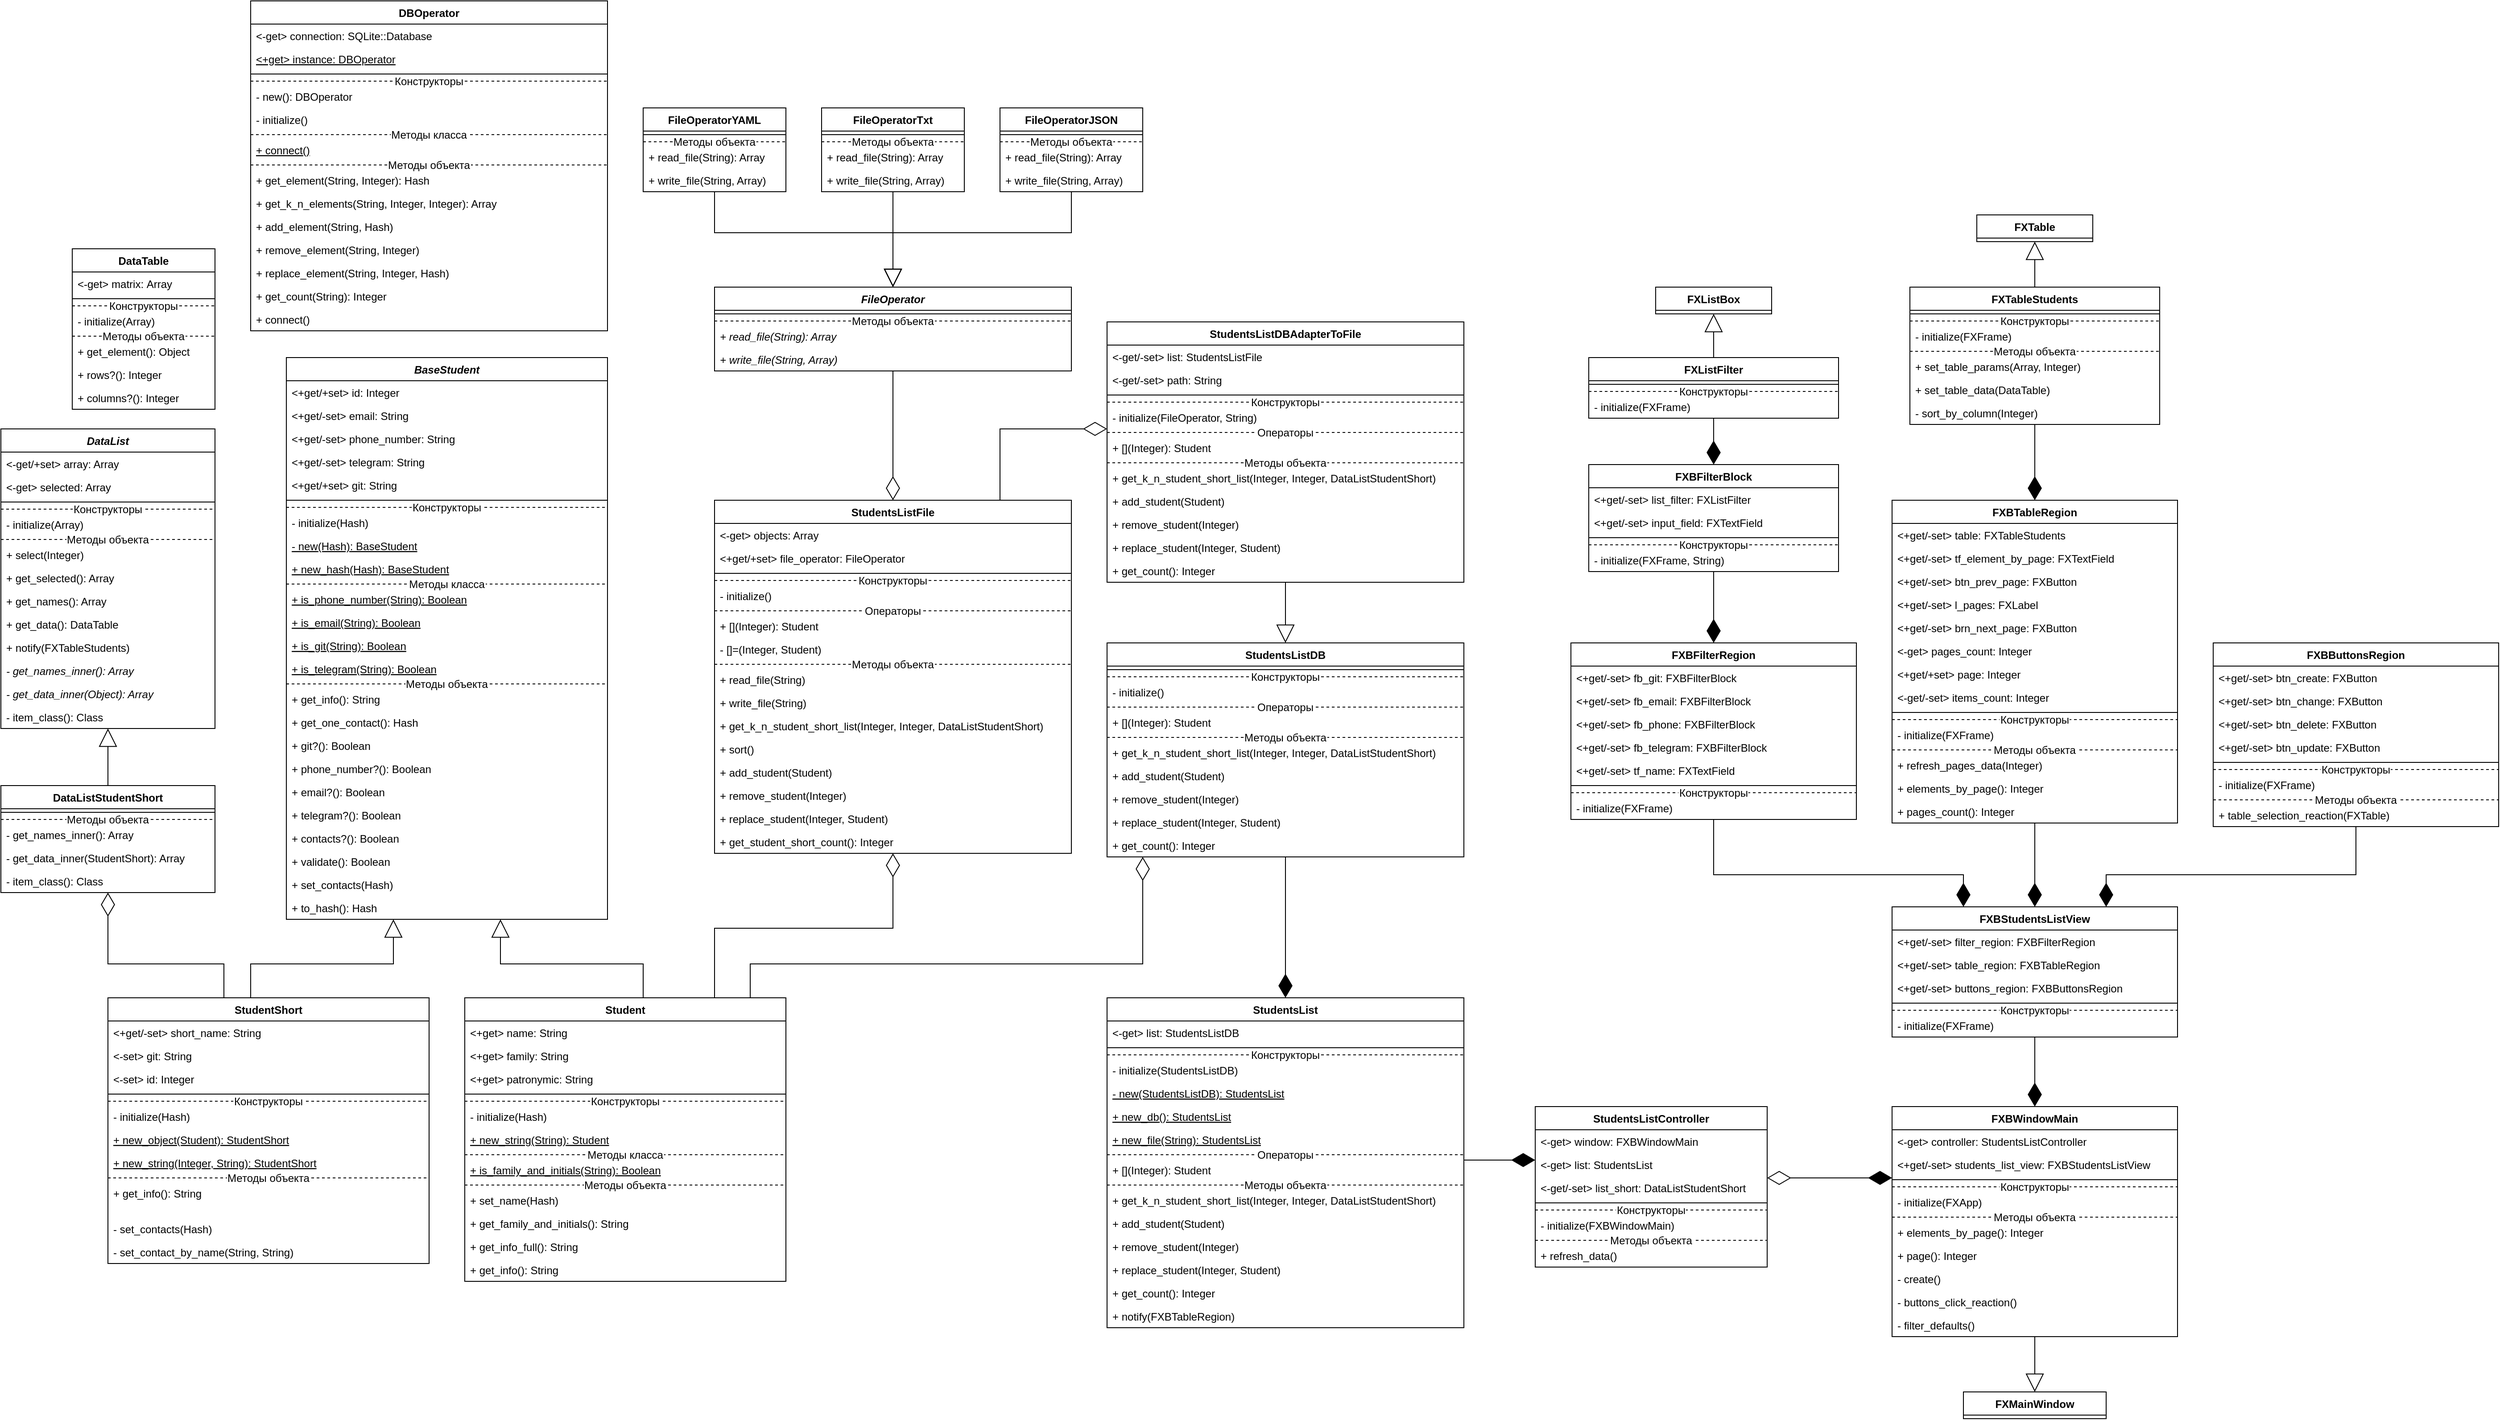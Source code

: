 <mxfile version="20.3.0" type="device"><diagram name="Page-1" id="9f46799a-70d6-7492-0946-bef42562c5a5"><mxGraphModel dx="957" dy="1528" grid="1" gridSize="10" guides="1" tooltips="1" connect="1" arrows="1" fold="1" page="1" pageScale="1" pageWidth="1100" pageHeight="850" background="none" math="0" shadow="0"><root><mxCell id="0"/><mxCell id="1" parent="0"/><mxCell id="awE1VAHjUJco51ENA8ch-1" value="Student" style="swimlane;fontStyle=1;align=center;verticalAlign=top;childLayout=stackLayout;horizontal=1;startSize=26;horizontalStack=0;resizeParent=1;resizeParentMax=0;resizeLast=0;collapsible=1;marginBottom=0;fillColor=default;swimlaneFillColor=default;" parent="1" vertex="1"><mxGeometry x="680" y="278" width="360" height="318" as="geometry"/></mxCell><mxCell id="awE1VAHjUJco51ENA8ch-2" value="&lt;+get&gt; name: String" style="text;strokeColor=none;fillColor=none;align=left;verticalAlign=top;spacingLeft=4;spacingRight=4;overflow=hidden;rotatable=0;points=[[0,0.5],[1,0.5]];portConstraint=eastwest;" parent="awE1VAHjUJco51ENA8ch-1" vertex="1"><mxGeometry y="26" width="360" height="26" as="geometry"/></mxCell><mxCell id="awE1VAHjUJco51ENA8ch-5" value="&lt;+get&gt; family: String" style="text;strokeColor=none;fillColor=none;align=left;verticalAlign=top;spacingLeft=4;spacingRight=4;overflow=hidden;rotatable=0;points=[[0,0.5],[1,0.5]];portConstraint=eastwest;" parent="awE1VAHjUJco51ENA8ch-1" vertex="1"><mxGeometry y="52" width="360" height="26" as="geometry"/></mxCell><mxCell id="awE1VAHjUJco51ENA8ch-6" value="&lt;+get&gt; patronymic: String" style="text;strokeColor=none;fillColor=none;align=left;verticalAlign=top;spacingLeft=4;spacingRight=4;overflow=hidden;rotatable=0;points=[[0,0.5],[1,0.5]];portConstraint=eastwest;" parent="awE1VAHjUJco51ENA8ch-1" vertex="1"><mxGeometry y="78" width="360" height="26" as="geometry"/></mxCell><mxCell id="awE1VAHjUJco51ENA8ch-3" value="" style="line;strokeWidth=1;fillColor=none;align=left;verticalAlign=middle;spacingTop=-1;spacingLeft=3;spacingRight=3;rotatable=0;labelPosition=right;points=[];portConstraint=eastwest;strokeColor=inherit;" parent="awE1VAHjUJco51ENA8ch-1" vertex="1"><mxGeometry y="104" width="360" height="8" as="geometry"/></mxCell><mxCell id="PrpJsA3lByvPpj5Z0-RD-8" value="Конструкторы" style="line;strokeWidth=1;fillColor=none;align=center;verticalAlign=middle;spacingTop=-1;spacingLeft=3;spacingRight=3;rotatable=0;labelPosition=center;points=[];portConstraint=eastwest;strokeColor=inherit;dashed=1;verticalLabelPosition=middle;" parent="awE1VAHjUJco51ENA8ch-1" vertex="1"><mxGeometry y="112" width="360" height="8" as="geometry"/></mxCell><mxCell id="PrpJsA3lByvPpj5Z0-RD-20" value="- initialize(Hash)" style="text;strokeColor=none;fillColor=none;align=left;verticalAlign=top;spacingLeft=4;spacingRight=4;overflow=hidden;rotatable=0;points=[[0,0.5],[1,0.5]];portConstraint=eastwest;fontStyle=0" parent="awE1VAHjUJco51ENA8ch-1" vertex="1"><mxGeometry y="120" width="360" height="26" as="geometry"/></mxCell><mxCell id="evtsQNLAuMUu6cNvgW7m-3" value="+ new_string(String): Student" style="text;strokeColor=none;fillColor=none;align=left;verticalAlign=top;spacingLeft=4;spacingRight=4;overflow=hidden;rotatable=0;points=[[0,0.5],[1,0.5]];portConstraint=eastwest;fontStyle=4" parent="awE1VAHjUJco51ENA8ch-1" vertex="1"><mxGeometry y="146" width="360" height="26" as="geometry"/></mxCell><mxCell id="PrpJsA3lByvPpj5Z0-RD-9" value="Методы класса" style="line;strokeWidth=1;fillColor=none;align=center;verticalAlign=middle;spacingTop=-1;spacingLeft=3;spacingRight=3;rotatable=0;labelPosition=center;points=[];portConstraint=eastwest;strokeColor=inherit;dashed=1;verticalLabelPosition=middle;" parent="awE1VAHjUJco51ENA8ch-1" vertex="1"><mxGeometry y="172" width="360" height="8" as="geometry"/></mxCell><mxCell id="evtsQNLAuMUu6cNvgW7m-35" value="+ is_family_and_initials(String): Boolean" style="text;strokeColor=none;fillColor=none;align=left;verticalAlign=top;spacingLeft=4;spacingRight=4;overflow=hidden;rotatable=0;points=[[0,0.5],[1,0.5]];portConstraint=eastwest;fontStyle=4" parent="awE1VAHjUJco51ENA8ch-1" vertex="1"><mxGeometry y="180" width="360" height="26" as="geometry"/></mxCell><mxCell id="PrpJsA3lByvPpj5Z0-RD-10" value="Методы объекта" style="line;strokeWidth=1;fillColor=none;align=center;verticalAlign=middle;spacingTop=-1;spacingLeft=3;spacingRight=3;rotatable=0;labelPosition=center;points=[];portConstraint=eastwest;strokeColor=inherit;dashed=1;verticalLabelPosition=middle;" parent="awE1VAHjUJco51ENA8ch-1" vertex="1"><mxGeometry y="206" width="360" height="8" as="geometry"/></mxCell><mxCell id="awE1VAHjUJco51ENA8ch-23" value="+ set_name(Hash)" style="text;strokeColor=none;fillColor=none;align=left;verticalAlign=top;spacingLeft=4;spacingRight=4;overflow=hidden;rotatable=0;points=[[0,0.5],[1,0.5]];portConstraint=eastwest;fontStyle=0" parent="awE1VAHjUJco51ENA8ch-1" vertex="1"><mxGeometry y="214" width="360" height="26" as="geometry"/></mxCell><mxCell id="evtsQNLAuMUu6cNvgW7m-5" value="+ get_family_and_initials(): String" style="text;strokeColor=none;fillColor=none;align=left;verticalAlign=top;spacingLeft=4;spacingRight=4;overflow=hidden;rotatable=0;points=[[0,0.5],[1,0.5]];portConstraint=eastwest;" parent="awE1VAHjUJco51ENA8ch-1" vertex="1"><mxGeometry y="240" width="360" height="26" as="geometry"/></mxCell><mxCell id="evtsQNLAuMUu6cNvgW7m-4" value="+ get_info_full(): String" style="text;strokeColor=none;fillColor=none;align=left;verticalAlign=top;spacingLeft=4;spacingRight=4;overflow=hidden;rotatable=0;points=[[0,0.5],[1,0.5]];portConstraint=eastwest;" parent="awE1VAHjUJco51ENA8ch-1" vertex="1"><mxGeometry y="266" width="360" height="26" as="geometry"/></mxCell><mxCell id="awE1VAHjUJco51ENA8ch-4" value="+ get_info(): String" style="text;strokeColor=none;fillColor=none;align=left;verticalAlign=top;spacingLeft=4;spacingRight=4;overflow=hidden;rotatable=0;points=[[0,0.5],[1,0.5]];portConstraint=eastwest;" parent="awE1VAHjUJco51ENA8ch-1" vertex="1"><mxGeometry y="292" width="360" height="26" as="geometry"/></mxCell><mxCell id="evtsQNLAuMUu6cNvgW7m-6" value="BaseStudent" style="swimlane;fontStyle=3;align=center;verticalAlign=top;childLayout=stackLayout;horizontal=1;startSize=26;horizontalStack=0;resizeParent=1;resizeParentMax=0;resizeLast=0;collapsible=1;marginBottom=0;fillColor=default;swimlaneFillColor=default;" parent="1" vertex="1"><mxGeometry x="480" y="-440" width="360" height="630" as="geometry"/></mxCell><mxCell id="evtsQNLAuMUu6cNvgW7m-34" value="&lt;+get/+set&gt; id: Integer" style="text;strokeColor=none;fillColor=none;align=left;verticalAlign=top;spacingLeft=4;spacingRight=4;overflow=hidden;rotatable=0;points=[[0,0.5],[1,0.5]];portConstraint=eastwest;" parent="evtsQNLAuMUu6cNvgW7m-6" vertex="1"><mxGeometry y="26" width="360" height="26" as="geometry"/></mxCell><mxCell id="evtsQNLAuMUu6cNvgW7m-10" value="&lt;+get/-set&gt; email: String" style="text;strokeColor=none;fillColor=none;align=left;verticalAlign=top;spacingLeft=4;spacingRight=4;overflow=hidden;rotatable=0;points=[[0,0.5],[1,0.5]];portConstraint=eastwest;" parent="evtsQNLAuMUu6cNvgW7m-6" vertex="1"><mxGeometry y="52" width="360" height="26" as="geometry"/></mxCell><mxCell id="evtsQNLAuMUu6cNvgW7m-11" value="&lt;+get/-set&gt; phone_number: String" style="text;strokeColor=none;fillColor=none;align=left;verticalAlign=top;spacingLeft=4;spacingRight=4;overflow=hidden;rotatable=0;points=[[0,0.5],[1,0.5]];portConstraint=eastwest;" parent="evtsQNLAuMUu6cNvgW7m-6" vertex="1"><mxGeometry y="78" width="360" height="26" as="geometry"/></mxCell><mxCell id="evtsQNLAuMUu6cNvgW7m-12" value="&lt;+get/-set&gt; telegram: String" style="text;strokeColor=none;fillColor=none;align=left;verticalAlign=top;spacingLeft=4;spacingRight=4;overflow=hidden;rotatable=0;points=[[0,0.5],[1,0.5]];portConstraint=eastwest;" parent="evtsQNLAuMUu6cNvgW7m-6" vertex="1"><mxGeometry y="104" width="360" height="26" as="geometry"/></mxCell><mxCell id="evtsQNLAuMUu6cNvgW7m-13" value="&lt;+get/+set&gt; git: String" style="text;strokeColor=none;fillColor=none;align=left;verticalAlign=top;spacingLeft=4;spacingRight=4;overflow=hidden;rotatable=0;points=[[0,0.5],[1,0.5]];portConstraint=eastwest;" parent="evtsQNLAuMUu6cNvgW7m-6" vertex="1"><mxGeometry y="130" width="360" height="26" as="geometry"/></mxCell><mxCell id="evtsQNLAuMUu6cNvgW7m-14" value="" style="line;strokeWidth=1;fillColor=none;align=left;verticalAlign=middle;spacingTop=-1;spacingLeft=3;spacingRight=3;rotatable=0;labelPosition=right;points=[];portConstraint=eastwest;strokeColor=inherit;" parent="evtsQNLAuMUu6cNvgW7m-6" vertex="1"><mxGeometry y="156" width="360" height="8" as="geometry"/></mxCell><mxCell id="PrpJsA3lByvPpj5Z0-RD-7" value="Конструкторы" style="line;strokeWidth=1;fillColor=none;align=center;verticalAlign=middle;spacingTop=-1;spacingLeft=3;spacingRight=3;rotatable=0;labelPosition=center;points=[];portConstraint=eastwest;strokeColor=inherit;dashed=1;verticalLabelPosition=middle;" parent="evtsQNLAuMUu6cNvgW7m-6" vertex="1"><mxGeometry y="164" width="360" height="8" as="geometry"/></mxCell><mxCell id="PrpJsA3lByvPpj5Z0-RD-18" value="- initialize(Hash)" style="text;strokeColor=none;fillColor=none;align=left;verticalAlign=top;spacingLeft=4;spacingRight=4;overflow=hidden;rotatable=0;points=[[0,0.5],[1,0.5]];portConstraint=eastwest;fontStyle=0" parent="evtsQNLAuMUu6cNvgW7m-6" vertex="1"><mxGeometry y="172" width="360" height="26" as="geometry"/></mxCell><mxCell id="PrpJsA3lByvPpj5Z0-RD-1" value="- new(Hash): BaseStudent" style="text;strokeColor=none;fillColor=none;align=left;verticalAlign=top;spacingLeft=4;spacingRight=4;overflow=hidden;rotatable=0;points=[[0,0.5],[1,0.5]];portConstraint=eastwest;fontStyle=4" parent="evtsQNLAuMUu6cNvgW7m-6" vertex="1"><mxGeometry y="198" width="360" height="26" as="geometry"/></mxCell><mxCell id="evtsQNLAuMUu6cNvgW7m-31" value="+ new_hash(Hash): BaseStudent" style="text;strokeColor=none;fillColor=none;align=left;verticalAlign=top;spacingLeft=4;spacingRight=4;overflow=hidden;rotatable=0;points=[[0,0.5],[1,0.5]];portConstraint=eastwest;fontStyle=4" parent="evtsQNLAuMUu6cNvgW7m-6" vertex="1"><mxGeometry y="224" width="360" height="26" as="geometry"/></mxCell><mxCell id="PrpJsA3lByvPpj5Z0-RD-2" value="Методы класса" style="line;strokeWidth=1;fillColor=none;align=center;verticalAlign=middle;spacingTop=-1;spacingLeft=3;spacingRight=3;rotatable=0;labelPosition=center;points=[];portConstraint=eastwest;strokeColor=inherit;dashed=1;verticalLabelPosition=middle;" parent="evtsQNLAuMUu6cNvgW7m-6" vertex="1"><mxGeometry y="250" width="360" height="8" as="geometry"/></mxCell><mxCell id="evtsQNLAuMUu6cNvgW7m-19" value="+ is_phone_number(String): Boolean" style="text;strokeColor=none;fillColor=none;align=left;verticalAlign=top;spacingLeft=4;spacingRight=4;overflow=hidden;rotatable=0;points=[[0,0.5],[1,0.5]];portConstraint=eastwest;fontStyle=4" parent="evtsQNLAuMUu6cNvgW7m-6" vertex="1"><mxGeometry y="258" width="360" height="26" as="geometry"/></mxCell><mxCell id="evtsQNLAuMUu6cNvgW7m-20" value="+ is_email(String): Boolean" style="text;strokeColor=none;fillColor=none;align=left;verticalAlign=top;spacingLeft=4;spacingRight=4;overflow=hidden;rotatable=0;points=[[0,0.5],[1,0.5]];portConstraint=eastwest;fontStyle=4" parent="evtsQNLAuMUu6cNvgW7m-6" vertex="1"><mxGeometry y="284" width="360" height="26" as="geometry"/></mxCell><mxCell id="evtsQNLAuMUu6cNvgW7m-21" value="+ is_git(String): Boolean" style="text;strokeColor=none;fillColor=none;align=left;verticalAlign=top;spacingLeft=4;spacingRight=4;overflow=hidden;rotatable=0;points=[[0,0.5],[1,0.5]];portConstraint=eastwest;fontStyle=4" parent="evtsQNLAuMUu6cNvgW7m-6" vertex="1"><mxGeometry y="310" width="360" height="26" as="geometry"/></mxCell><mxCell id="evtsQNLAuMUu6cNvgW7m-22" value="+ is_telegram(String): Boolean" style="text;strokeColor=none;fillColor=none;align=left;verticalAlign=top;spacingLeft=4;spacingRight=4;overflow=hidden;rotatable=0;points=[[0,0.5],[1,0.5]];portConstraint=eastwest;fontStyle=4" parent="evtsQNLAuMUu6cNvgW7m-6" vertex="1"><mxGeometry y="336" width="360" height="26" as="geometry"/></mxCell><mxCell id="PrpJsA3lByvPpj5Z0-RD-3" value="Методы объекта" style="line;strokeWidth=1;fillColor=none;align=center;verticalAlign=middle;spacingTop=-1;spacingLeft=3;spacingRight=3;rotatable=0;labelPosition=center;points=[];portConstraint=eastwest;strokeColor=inherit;dashed=1;verticalLabelPosition=middle;" parent="evtsQNLAuMUu6cNvgW7m-6" vertex="1"><mxGeometry y="362" width="360" height="8" as="geometry"/></mxCell><mxCell id="evtsQNLAuMUu6cNvgW7m-16" value="+ get_info(): String" style="text;strokeColor=none;fillColor=none;align=left;verticalAlign=top;spacingLeft=4;spacingRight=4;overflow=hidden;rotatable=0;points=[[0,0.5],[1,0.5]];portConstraint=eastwest;" parent="evtsQNLAuMUu6cNvgW7m-6" vertex="1"><mxGeometry y="370" width="360" height="26" as="geometry"/></mxCell><mxCell id="evtsQNLAuMUu6cNvgW7m-33" value="+ get_one_contact(): Hash" style="text;strokeColor=none;fillColor=none;align=left;verticalAlign=top;spacingLeft=4;spacingRight=4;overflow=hidden;rotatable=0;points=[[0,0.5],[1,0.5]];portConstraint=eastwest;" parent="evtsQNLAuMUu6cNvgW7m-6" vertex="1"><mxGeometry y="396" width="360" height="26" as="geometry"/></mxCell><mxCell id="evtsQNLAuMUu6cNvgW7m-23" value="+ git?(): Boolean" style="text;strokeColor=none;fillColor=none;align=left;verticalAlign=top;spacingLeft=4;spacingRight=4;overflow=hidden;rotatable=0;points=[[0,0.5],[1,0.5]];portConstraint=eastwest;fontStyle=0" parent="evtsQNLAuMUu6cNvgW7m-6" vertex="1"><mxGeometry y="422" width="360" height="26" as="geometry"/></mxCell><mxCell id="evtsQNLAuMUu6cNvgW7m-24" value="+ phone_number?(): Boolean" style="text;strokeColor=none;fillColor=none;align=left;verticalAlign=top;spacingLeft=4;spacingRight=4;overflow=hidden;rotatable=0;points=[[0,0.5],[1,0.5]];portConstraint=eastwest;fontStyle=0" parent="evtsQNLAuMUu6cNvgW7m-6" vertex="1"><mxGeometry y="448" width="360" height="26" as="geometry"/></mxCell><mxCell id="evtsQNLAuMUu6cNvgW7m-25" value="+ email?(): Boolean" style="text;strokeColor=none;fillColor=none;align=left;verticalAlign=top;spacingLeft=4;spacingRight=4;overflow=hidden;rotatable=0;points=[[0,0.5],[1,0.5]];portConstraint=eastwest;fontStyle=0" parent="evtsQNLAuMUu6cNvgW7m-6" vertex="1"><mxGeometry y="474" width="360" height="26" as="geometry"/></mxCell><mxCell id="evtsQNLAuMUu6cNvgW7m-26" value="+ telegram?(): Boolean" style="text;strokeColor=none;fillColor=none;align=left;verticalAlign=top;spacingLeft=4;spacingRight=4;overflow=hidden;rotatable=0;points=[[0,0.5],[1,0.5]];portConstraint=eastwest;fontStyle=0" parent="evtsQNLAuMUu6cNvgW7m-6" vertex="1"><mxGeometry y="500" width="360" height="26" as="geometry"/></mxCell><mxCell id="evtsQNLAuMUu6cNvgW7m-27" value="+ contacts?(): Boolean" style="text;strokeColor=none;fillColor=none;align=left;verticalAlign=top;spacingLeft=4;spacingRight=4;overflow=hidden;rotatable=0;points=[[0,0.5],[1,0.5]];portConstraint=eastwest;fontStyle=0" parent="evtsQNLAuMUu6cNvgW7m-6" vertex="1"><mxGeometry y="526" width="360" height="26" as="geometry"/></mxCell><mxCell id="evtsQNLAuMUu6cNvgW7m-28" value="+ validate(): Boolean" style="text;strokeColor=none;fillColor=none;align=left;verticalAlign=top;spacingLeft=4;spacingRight=4;overflow=hidden;rotatable=0;points=[[0,0.5],[1,0.5]];portConstraint=eastwest;fontStyle=0" parent="evtsQNLAuMUu6cNvgW7m-6" vertex="1"><mxGeometry y="552" width="360" height="26" as="geometry"/></mxCell><mxCell id="evtsQNLAuMUu6cNvgW7m-29" value="+ set_contacts(Hash)" style="text;strokeColor=none;fillColor=none;align=left;verticalAlign=top;spacingLeft=4;spacingRight=4;overflow=hidden;rotatable=0;points=[[0,0.5],[1,0.5]];portConstraint=eastwest;fontStyle=0" parent="evtsQNLAuMUu6cNvgW7m-6" vertex="1"><mxGeometry y="578" width="360" height="26" as="geometry"/></mxCell><mxCell id="AOIeEpE5WNtEYha_s046-18" value="+ to_hash(): Hash" style="text;strokeColor=none;fillColor=none;align=left;verticalAlign=top;spacingLeft=4;spacingRight=4;overflow=hidden;rotatable=0;points=[[0,0.5],[1,0.5]];portConstraint=eastwest;fontStyle=0" parent="evtsQNLAuMUu6cNvgW7m-6" vertex="1"><mxGeometry y="604" width="360" height="26" as="geometry"/></mxCell><mxCell id="evtsQNLAuMUu6cNvgW7m-36" value="" style="endArrow=block;html=1;rounded=0;endFill=0;jumpSize=6;endSize=18;edgeStyle=orthogonalEdgeStyle;" parent="1" source="awE1VAHjUJco51ENA8ch-1" target="evtsQNLAuMUu6cNvgW7m-6" edge="1"><mxGeometry width="50" height="50" relative="1" as="geometry"><mxPoint x="570" y="320" as="sourcePoint"/><mxPoint x="480" y="230" as="targetPoint"/><Array as="points"><mxPoint x="880" y="240"/><mxPoint x="720" y="240"/></Array></mxGeometry></mxCell><mxCell id="evtsQNLAuMUu6cNvgW7m-37" value="StudentShort" style="swimlane;fontStyle=1;align=center;verticalAlign=top;childLayout=stackLayout;horizontal=1;startSize=26;horizontalStack=0;resizeParent=1;resizeParentMax=0;resizeLast=0;collapsible=1;marginBottom=0;fillColor=default;swimlaneFillColor=default;" parent="1" vertex="1"><mxGeometry x="280" y="278" width="360" height="298" as="geometry"/></mxCell><mxCell id="evtsQNLAuMUu6cNvgW7m-40" value="&lt;+get/-set&gt; short_name: String" style="text;strokeColor=none;fillColor=none;align=left;verticalAlign=top;spacingLeft=4;spacingRight=4;overflow=hidden;rotatable=0;points=[[0,0.5],[1,0.5]];portConstraint=eastwest;" parent="evtsQNLAuMUu6cNvgW7m-37" vertex="1"><mxGeometry y="26" width="360" height="26" as="geometry"/></mxCell><mxCell id="evtsQNLAuMUu6cNvgW7m-49" value="&lt;-set&gt; git: String" style="text;strokeColor=none;fillColor=none;align=left;verticalAlign=top;spacingLeft=4;spacingRight=4;overflow=hidden;rotatable=0;points=[[0,0.5],[1,0.5]];portConstraint=eastwest;" parent="evtsQNLAuMUu6cNvgW7m-37" vertex="1"><mxGeometry y="52" width="360" height="26" as="geometry"/></mxCell><mxCell id="evtsQNLAuMUu6cNvgW7m-50" value="&lt;-set&gt; id: Integer" style="text;strokeColor=none;fillColor=none;align=left;verticalAlign=top;spacingLeft=4;spacingRight=4;overflow=hidden;rotatable=0;points=[[0,0.5],[1,0.5]];portConstraint=eastwest;" parent="evtsQNLAuMUu6cNvgW7m-37" vertex="1"><mxGeometry y="78" width="360" height="26" as="geometry"/></mxCell><mxCell id="evtsQNLAuMUu6cNvgW7m-41" value="" style="line;strokeWidth=1;fillColor=none;align=left;verticalAlign=middle;spacingTop=-1;spacingLeft=3;spacingRight=3;rotatable=0;labelPosition=right;points=[];portConstraint=eastwest;strokeColor=inherit;" parent="evtsQNLAuMUu6cNvgW7m-37" vertex="1"><mxGeometry y="104" width="360" height="8" as="geometry"/></mxCell><mxCell id="PrpJsA3lByvPpj5Z0-RD-11" value="Конструкторы" style="line;strokeWidth=1;fillColor=none;align=center;verticalAlign=middle;spacingTop=-1;spacingLeft=3;spacingRight=3;rotatable=0;labelPosition=center;points=[];portConstraint=eastwest;strokeColor=inherit;dashed=1;verticalLabelPosition=middle;" parent="evtsQNLAuMUu6cNvgW7m-37" vertex="1"><mxGeometry y="112" width="360" height="8" as="geometry"/></mxCell><mxCell id="PrpJsA3lByvPpj5Z0-RD-19" value="- initialize(Hash)" style="text;strokeColor=none;fillColor=none;align=left;verticalAlign=top;spacingLeft=4;spacingRight=4;overflow=hidden;rotatable=0;points=[[0,0.5],[1,0.5]];portConstraint=eastwest;fontStyle=0" parent="evtsQNLAuMUu6cNvgW7m-37" vertex="1"><mxGeometry y="120" width="360" height="26" as="geometry"/></mxCell><mxCell id="evtsQNLAuMUu6cNvgW7m-42" value="+ new_object(Student): StudentShort" style="text;strokeColor=none;fillColor=none;align=left;verticalAlign=top;spacingLeft=4;spacingRight=4;overflow=hidden;rotatable=0;points=[[0,0.5],[1,0.5]];portConstraint=eastwest;fontStyle=4" parent="evtsQNLAuMUu6cNvgW7m-37" vertex="1"><mxGeometry y="146" width="360" height="26" as="geometry"/></mxCell><mxCell id="evtsQNLAuMUu6cNvgW7m-43" value="+ new_string(Integer, String): StudentShort" style="text;strokeColor=none;fillColor=none;align=left;verticalAlign=top;spacingLeft=4;spacingRight=4;overflow=hidden;rotatable=0;points=[[0,0.5],[1,0.5]];portConstraint=eastwest;fontStyle=4" parent="evtsQNLAuMUu6cNvgW7m-37" vertex="1"><mxGeometry y="172" width="360" height="26" as="geometry"/></mxCell><mxCell id="PrpJsA3lByvPpj5Z0-RD-12" value="Методы объекта" style="line;strokeWidth=1;fillColor=none;align=center;verticalAlign=middle;spacingTop=-1;spacingLeft=3;spacingRight=3;rotatable=0;labelPosition=center;points=[];portConstraint=eastwest;strokeColor=inherit;dashed=1;verticalLabelPosition=middle;" parent="evtsQNLAuMUu6cNvgW7m-37" vertex="1"><mxGeometry y="198" width="360" height="8" as="geometry"/></mxCell><mxCell id="evtsQNLAuMUu6cNvgW7m-48" value="+ get_info(): String" style="text;strokeColor=none;fillColor=none;align=left;verticalAlign=top;spacingLeft=4;spacingRight=4;overflow=hidden;rotatable=0;points=[[0,0.5],[1,0.5]];portConstraint=eastwest;" parent="evtsQNLAuMUu6cNvgW7m-37" vertex="1"><mxGeometry y="206" width="360" height="26" as="geometry"/></mxCell><mxCell id="PrpJsA3lByvPpj5Z0-RD-14" value="" style="text;strokeColor=none;fillColor=none;align=left;verticalAlign=middle;spacingTop=-1;spacingLeft=4;spacingRight=4;rotatable=0;labelPosition=right;points=[];portConstraint=eastwest;dashed=1;strokeWidth=1;" parent="evtsQNLAuMUu6cNvgW7m-37" vertex="1"><mxGeometry y="232" width="360" height="14" as="geometry"/></mxCell><mxCell id="evtsQNLAuMUu6cNvgW7m-45" value="- set_contacts(Hash)" style="text;strokeColor=none;fillColor=none;align=left;verticalAlign=top;spacingLeft=4;spacingRight=4;overflow=hidden;rotatable=0;points=[[0,0.5],[1,0.5]];portConstraint=eastwest;fontStyle=0" parent="evtsQNLAuMUu6cNvgW7m-37" vertex="1"><mxGeometry y="246" width="360" height="26" as="geometry"/></mxCell><mxCell id="evtsQNLAuMUu6cNvgW7m-51" value="- set_contact_by_name(String, String)" style="text;strokeColor=none;fillColor=none;align=left;verticalAlign=top;spacingLeft=4;spacingRight=4;overflow=hidden;rotatable=0;points=[[0,0.5],[1,0.5]];portConstraint=eastwest;fontStyle=0" parent="evtsQNLAuMUu6cNvgW7m-37" vertex="1"><mxGeometry y="272" width="360" height="26" as="geometry"/></mxCell><mxCell id="evtsQNLAuMUu6cNvgW7m-52" value="" style="endArrow=block;html=1;rounded=0;endFill=0;jumpSize=6;endSize=18;edgeStyle=orthogonalEdgeStyle;" parent="1" source="evtsQNLAuMUu6cNvgW7m-37" target="evtsQNLAuMUu6cNvgW7m-6" edge="1"><mxGeometry width="50" height="50" relative="1" as="geometry"><mxPoint x="270" y="326" as="sourcePoint"/><mxPoint x="270" y="50" as="targetPoint"/><Array as="points"><mxPoint x="440" y="240"/><mxPoint x="600" y="240"/></Array></mxGeometry></mxCell><mxCell id="evtsQNLAuMUu6cNvgW7m-54" value="DataTable" style="swimlane;fontStyle=1;align=center;verticalAlign=top;childLayout=stackLayout;horizontal=1;startSize=26;horizontalStack=0;resizeParent=1;resizeParentMax=0;resizeLast=0;collapsible=1;marginBottom=0;swimlaneFillColor=default;" parent="1" vertex="1"><mxGeometry x="240" y="-562" width="160" height="180" as="geometry"/></mxCell><mxCell id="evtsQNLAuMUu6cNvgW7m-55" value="&lt;-get&gt; matrix: Array" style="text;strokeColor=none;fillColor=none;align=left;verticalAlign=top;spacingLeft=4;spacingRight=4;overflow=hidden;rotatable=0;points=[[0,0.5],[1,0.5]];portConstraint=eastwest;" parent="evtsQNLAuMUu6cNvgW7m-54" vertex="1"><mxGeometry y="26" width="160" height="26" as="geometry"/></mxCell><mxCell id="evtsQNLAuMUu6cNvgW7m-56" value="" style="line;strokeWidth=1;fillColor=none;align=left;verticalAlign=middle;spacingTop=-1;spacingLeft=3;spacingRight=3;rotatable=0;labelPosition=right;points=[];portConstraint=eastwest;strokeColor=inherit;" parent="evtsQNLAuMUu6cNvgW7m-54" vertex="1"><mxGeometry y="52" width="160" height="8" as="geometry"/></mxCell><mxCell id="PrpJsA3lByvPpj5Z0-RD-23" value="Конструкторы" style="line;strokeWidth=1;fillColor=none;align=center;verticalAlign=middle;spacingTop=-1;spacingLeft=3;spacingRight=3;rotatable=0;labelPosition=center;points=[];portConstraint=eastwest;strokeColor=inherit;dashed=1;verticalLabelPosition=middle;" parent="evtsQNLAuMUu6cNvgW7m-54" vertex="1"><mxGeometry y="60" width="160" height="8" as="geometry"/></mxCell><mxCell id="PrpJsA3lByvPpj5Z0-RD-24" value="- initialize(Array)" style="text;strokeColor=none;fillColor=none;align=left;verticalAlign=top;spacingLeft=4;spacingRight=4;overflow=hidden;rotatable=0;points=[[0,0.5],[1,0.5]];portConstraint=eastwest;fontStyle=0" parent="evtsQNLAuMUu6cNvgW7m-54" vertex="1"><mxGeometry y="68" width="160" height="26" as="geometry"/></mxCell><mxCell id="PrpJsA3lByvPpj5Z0-RD-17" value="Методы объекта" style="line;strokeWidth=1;fillColor=none;align=center;verticalAlign=middle;spacingTop=-1;spacingLeft=3;spacingRight=3;rotatable=0;labelPosition=center;points=[];portConstraint=eastwest;strokeColor=inherit;dashed=1;verticalLabelPosition=middle;" parent="evtsQNLAuMUu6cNvgW7m-54" vertex="1"><mxGeometry y="94" width="160" height="8" as="geometry"/></mxCell><mxCell id="evtsQNLAuMUu6cNvgW7m-58" value="+ get_element(): Object" style="text;strokeColor=none;fillColor=none;align=left;verticalAlign=top;spacingLeft=4;spacingRight=4;overflow=hidden;rotatable=0;points=[[0,0.5],[1,0.5]];portConstraint=eastwest;" parent="evtsQNLAuMUu6cNvgW7m-54" vertex="1"><mxGeometry y="102" width="160" height="26" as="geometry"/></mxCell><mxCell id="evtsQNLAuMUu6cNvgW7m-59" value="+ rows?(): Integer" style="text;strokeColor=none;fillColor=none;align=left;verticalAlign=top;spacingLeft=4;spacingRight=4;overflow=hidden;rotatable=0;points=[[0,0.5],[1,0.5]];portConstraint=eastwest;" parent="evtsQNLAuMUu6cNvgW7m-54" vertex="1"><mxGeometry y="128" width="160" height="26" as="geometry"/></mxCell><mxCell id="evtsQNLAuMUu6cNvgW7m-60" value="+ columns?(): Integer" style="text;strokeColor=none;fillColor=none;align=left;verticalAlign=top;spacingLeft=4;spacingRight=4;overflow=hidden;rotatable=0;points=[[0,0.5],[1,0.5]];portConstraint=eastwest;" parent="evtsQNLAuMUu6cNvgW7m-54" vertex="1"><mxGeometry y="154" width="160" height="26" as="geometry"/></mxCell><mxCell id="evtsQNLAuMUu6cNvgW7m-61" value="DataList" style="swimlane;fontStyle=3;align=center;verticalAlign=top;childLayout=stackLayout;horizontal=1;startSize=26;horizontalStack=0;resizeParent=1;resizeParentMax=0;resizeLast=0;collapsible=1;marginBottom=0;swimlaneFillColor=default;" parent="1" vertex="1"><mxGeometry x="160" y="-360" width="240" height="336" as="geometry"/></mxCell><mxCell id="evtsQNLAuMUu6cNvgW7m-62" value="&lt;-get/+set&gt; array: Array" style="text;strokeColor=none;fillColor=none;align=left;verticalAlign=top;spacingLeft=4;spacingRight=4;overflow=hidden;rotatable=0;points=[[0,0.5],[1,0.5]];portConstraint=eastwest;" parent="evtsQNLAuMUu6cNvgW7m-61" vertex="1"><mxGeometry y="26" width="240" height="26" as="geometry"/></mxCell><mxCell id="evtsQNLAuMUu6cNvgW7m-67" value="&lt;-get&gt; selected: Array" style="text;strokeColor=none;fillColor=none;align=left;verticalAlign=top;spacingLeft=4;spacingRight=4;overflow=hidden;rotatable=0;points=[[0,0.5],[1,0.5]];portConstraint=eastwest;" parent="evtsQNLAuMUu6cNvgW7m-61" vertex="1"><mxGeometry y="52" width="240" height="26" as="geometry"/></mxCell><mxCell id="evtsQNLAuMUu6cNvgW7m-63" value="" style="line;strokeWidth=1;fillColor=none;align=left;verticalAlign=middle;spacingTop=-1;spacingLeft=3;spacingRight=3;rotatable=0;labelPosition=right;points=[];portConstraint=eastwest;strokeColor=inherit;" parent="evtsQNLAuMUu6cNvgW7m-61" vertex="1"><mxGeometry y="78" width="240" height="8" as="geometry"/></mxCell><mxCell id="PrpJsA3lByvPpj5Z0-RD-21" value="Конструкторы" style="line;strokeWidth=1;fillColor=none;align=center;verticalAlign=middle;spacingTop=-1;spacingLeft=3;spacingRight=3;rotatable=0;labelPosition=center;points=[];portConstraint=eastwest;strokeColor=inherit;dashed=1;verticalLabelPosition=middle;" parent="evtsQNLAuMUu6cNvgW7m-61" vertex="1"><mxGeometry y="86" width="240" height="8" as="geometry"/></mxCell><mxCell id="PrpJsA3lByvPpj5Z0-RD-22" value="- initialize(Array)" style="text;strokeColor=none;fillColor=none;align=left;verticalAlign=top;spacingLeft=4;spacingRight=4;overflow=hidden;rotatable=0;points=[[0,0.5],[1,0.5]];portConstraint=eastwest;fontStyle=0" parent="evtsQNLAuMUu6cNvgW7m-61" vertex="1"><mxGeometry y="94" width="240" height="26" as="geometry"/></mxCell><mxCell id="PrpJsA3lByvPpj5Z0-RD-16" value="Методы объекта" style="line;strokeWidth=1;fillColor=none;align=center;verticalAlign=middle;spacingTop=-1;spacingLeft=3;spacingRight=3;rotatable=0;labelPosition=center;points=[];portConstraint=eastwest;strokeColor=inherit;dashed=1;verticalLabelPosition=middle;" parent="evtsQNLAuMUu6cNvgW7m-61" vertex="1"><mxGeometry y="120" width="240" height="8" as="geometry"/></mxCell><mxCell id="evtsQNLAuMUu6cNvgW7m-68" value="+ select(Integer)" style="text;strokeColor=none;fillColor=none;align=left;verticalAlign=top;spacingLeft=4;spacingRight=4;overflow=hidden;rotatable=0;points=[[0,0.5],[1,0.5]];portConstraint=eastwest;" parent="evtsQNLAuMUu6cNvgW7m-61" vertex="1"><mxGeometry y="128" width="240" height="26" as="geometry"/></mxCell><mxCell id="evtsQNLAuMUu6cNvgW7m-69" value="+ get_selected(): Array" style="text;strokeColor=none;fillColor=none;align=left;verticalAlign=top;spacingLeft=4;spacingRight=4;overflow=hidden;rotatable=0;points=[[0,0.5],[1,0.5]];portConstraint=eastwest;" parent="evtsQNLAuMUu6cNvgW7m-61" vertex="1"><mxGeometry y="154" width="240" height="26" as="geometry"/></mxCell><mxCell id="evtsQNLAuMUu6cNvgW7m-70" value="+ get_names(): Array" style="text;strokeColor=none;fillColor=none;align=left;verticalAlign=top;spacingLeft=4;spacingRight=4;overflow=hidden;rotatable=0;points=[[0,0.5],[1,0.5]];portConstraint=eastwest;fontStyle=0" parent="evtsQNLAuMUu6cNvgW7m-61" vertex="1"><mxGeometry y="180" width="240" height="26" as="geometry"/></mxCell><mxCell id="evtsQNLAuMUu6cNvgW7m-71" value="+ get_data(): DataTable" style="text;strokeColor=none;fillColor=none;align=left;verticalAlign=top;spacingLeft=4;spacingRight=4;overflow=hidden;rotatable=0;points=[[0,0.5],[1,0.5]];portConstraint=eastwest;fontStyle=0" parent="evtsQNLAuMUu6cNvgW7m-61" vertex="1"><mxGeometry y="206" width="240" height="26" as="geometry"/></mxCell><mxCell id="IZzDHy79VTG9ealFerKh-112" value="+ notify(FXTableStudents)" style="text;strokeColor=none;fillColor=none;align=left;verticalAlign=top;spacingLeft=4;spacingRight=4;overflow=hidden;rotatable=0;points=[[0,0.5],[1,0.5]];portConstraint=eastwest;fontStyle=0" vertex="1" parent="evtsQNLAuMUu6cNvgW7m-61"><mxGeometry y="232" width="240" height="26" as="geometry"/></mxCell><mxCell id="evtsQNLAuMUu6cNvgW7m-87" value="- get_names_inner(): Array" style="text;strokeColor=none;fillColor=none;align=left;verticalAlign=top;spacingLeft=4;spacingRight=4;overflow=hidden;rotatable=0;points=[[0,0.5],[1,0.5]];portConstraint=eastwest;fontStyle=2" parent="evtsQNLAuMUu6cNvgW7m-61" vertex="1"><mxGeometry y="258" width="240" height="26" as="geometry"/></mxCell><mxCell id="evtsQNLAuMUu6cNvgW7m-88" value="- get_data_inner(Object): Array" style="text;strokeColor=none;fillColor=none;align=left;verticalAlign=top;spacingLeft=4;spacingRight=4;overflow=hidden;rotatable=0;points=[[0,0.5],[1,0.5]];portConstraint=eastwest;fontStyle=2" parent="evtsQNLAuMUu6cNvgW7m-61" vertex="1"><mxGeometry y="284" width="240" height="26" as="geometry"/></mxCell><mxCell id="evtsQNLAuMUu6cNvgW7m-90" value="- item_class(): Class" style="text;strokeColor=none;fillColor=none;align=left;verticalAlign=top;spacingLeft=4;spacingRight=4;overflow=hidden;rotatable=0;points=[[0,0.5],[1,0.5]];portConstraint=eastwest;fontStyle=0" parent="evtsQNLAuMUu6cNvgW7m-61" vertex="1"><mxGeometry y="310" width="240" height="26" as="geometry"/></mxCell><mxCell id="evtsQNLAuMUu6cNvgW7m-78" value="DataListStudentShort" style="swimlane;fontStyle=1;align=center;verticalAlign=top;childLayout=stackLayout;horizontal=1;startSize=26;horizontalStack=0;resizeParent=1;resizeParentMax=0;resizeLast=0;collapsible=1;marginBottom=0;swimlaneFillColor=default;" parent="1" vertex="1"><mxGeometry x="160" y="40" width="240" height="120" as="geometry"/></mxCell><mxCell id="evtsQNLAuMUu6cNvgW7m-81" value="" style="line;strokeWidth=1;fillColor=none;align=left;verticalAlign=middle;spacingTop=-1;spacingLeft=3;spacingRight=3;rotatable=0;labelPosition=right;points=[];portConstraint=eastwest;strokeColor=inherit;" parent="evtsQNLAuMUu6cNvgW7m-78" vertex="1"><mxGeometry y="26" width="240" height="8" as="geometry"/></mxCell><mxCell id="PrpJsA3lByvPpj5Z0-RD-15" value="Методы объекта" style="line;strokeWidth=1;fillColor=none;align=center;verticalAlign=middle;spacingTop=-1;spacingLeft=3;spacingRight=3;rotatable=0;labelPosition=center;points=[];portConstraint=eastwest;strokeColor=inherit;dashed=1;verticalLabelPosition=middle;" parent="evtsQNLAuMUu6cNvgW7m-78" vertex="1"><mxGeometry y="34" width="240" height="8" as="geometry"/></mxCell><mxCell id="evtsQNLAuMUu6cNvgW7m-84" value="- get_names_inner(): Array" style="text;strokeColor=none;fillColor=none;align=left;verticalAlign=top;spacingLeft=4;spacingRight=4;overflow=hidden;rotatable=0;points=[[0,0.5],[1,0.5]];portConstraint=eastwest;fontStyle=0" parent="evtsQNLAuMUu6cNvgW7m-78" vertex="1"><mxGeometry y="42" width="240" height="26" as="geometry"/></mxCell><mxCell id="evtsQNLAuMUu6cNvgW7m-85" value="- get_data_inner(StudentShort): Array" style="text;strokeColor=none;fillColor=none;align=left;verticalAlign=top;spacingLeft=4;spacingRight=4;overflow=hidden;rotatable=0;points=[[0,0.5],[1,0.5]];portConstraint=eastwest;fontStyle=0" parent="evtsQNLAuMUu6cNvgW7m-78" vertex="1"><mxGeometry y="68" width="240" height="26" as="geometry"/></mxCell><mxCell id="evtsQNLAuMUu6cNvgW7m-91" value="- item_class(): Class" style="text;strokeColor=none;fillColor=none;align=left;verticalAlign=top;spacingLeft=4;spacingRight=4;overflow=hidden;rotatable=0;points=[[0,0.5],[1,0.5]];portConstraint=eastwest;fontStyle=0" parent="evtsQNLAuMUu6cNvgW7m-78" vertex="1"><mxGeometry y="94" width="240" height="26" as="geometry"/></mxCell><mxCell id="evtsQNLAuMUu6cNvgW7m-86" value="" style="endArrow=block;html=1;rounded=0;endFill=0;jumpSize=6;endSize=18;edgeStyle=orthogonalEdgeStyle;" parent="1" source="evtsQNLAuMUu6cNvgW7m-78" target="evtsQNLAuMUu6cNvgW7m-61" edge="1"><mxGeometry width="50" height="50" relative="1" as="geometry"><mxPoint x="450" y="288" as="sourcePoint"/><mxPoint x="610" y="124" as="targetPoint"/><Array as="points"><mxPoint x="300" y="40"/><mxPoint x="300" y="40"/></Array></mxGeometry></mxCell><mxCell id="evtsQNLAuMUu6cNvgW7m-89" value="" style="endArrow=diamondThin;html=1;rounded=0;endSize=24;jumpSize=6;edgeStyle=orthogonalEdgeStyle;endFill=0;" parent="1" source="evtsQNLAuMUu6cNvgW7m-37" target="evtsQNLAuMUu6cNvgW7m-78" edge="1"><mxGeometry width="50" height="50" relative="1" as="geometry"><mxPoint x="110" y="260" as="sourcePoint"/><mxPoint x="160" y="210" as="targetPoint"/><Array as="points"><mxPoint x="410" y="240"/><mxPoint x="280" y="240"/></Array></mxGeometry></mxCell><mxCell id="PrpJsA3lByvPpj5Z0-RD-25" value="StudentsListFile" style="swimlane;fontStyle=1;align=center;verticalAlign=top;childLayout=stackLayout;horizontal=1;startSize=26;horizontalStack=0;resizeParent=1;resizeParentMax=0;resizeLast=0;collapsible=1;marginBottom=0;strokeWidth=1;swimlaneFillColor=default;" parent="1" vertex="1"><mxGeometry x="960" y="-280" width="400" height="396" as="geometry"/></mxCell><mxCell id="PrpJsA3lByvPpj5Z0-RD-26" value="&lt;-get&gt; objects: Array" style="text;strokeColor=none;fillColor=none;align=left;verticalAlign=top;spacingLeft=4;spacingRight=4;overflow=hidden;rotatable=0;points=[[0,0.5],[1,0.5]];portConstraint=eastwest;dashed=1;strokeWidth=1;" parent="PrpJsA3lByvPpj5Z0-RD-25" vertex="1"><mxGeometry y="26" width="400" height="26" as="geometry"/></mxCell><mxCell id="PrpJsA3lByvPpj5Z0-RD-61" value="&lt;+get/+set&gt; file_operator: FileOperator" style="text;strokeColor=none;fillColor=none;align=left;verticalAlign=top;spacingLeft=4;spacingRight=4;overflow=hidden;rotatable=0;points=[[0,0.5],[1,0.5]];portConstraint=eastwest;dashed=1;strokeWidth=1;" parent="PrpJsA3lByvPpj5Z0-RD-25" vertex="1"><mxGeometry y="52" width="400" height="26" as="geometry"/></mxCell><mxCell id="PrpJsA3lByvPpj5Z0-RD-27" value="" style="line;strokeWidth=1;fillColor=none;align=left;verticalAlign=middle;spacingTop=-1;spacingLeft=3;spacingRight=3;rotatable=0;labelPosition=right;points=[];portConstraint=eastwest;strokeColor=inherit;" parent="PrpJsA3lByvPpj5Z0-RD-25" vertex="1"><mxGeometry y="78" width="400" height="8" as="geometry"/></mxCell><mxCell id="PrpJsA3lByvPpj5Z0-RD-29" value="Конструкторы" style="line;strokeWidth=1;fillColor=none;align=center;verticalAlign=middle;spacingTop=-1;spacingLeft=3;spacingRight=3;rotatable=0;labelPosition=center;points=[];portConstraint=eastwest;strokeColor=inherit;dashed=1;verticalLabelPosition=middle;" parent="PrpJsA3lByvPpj5Z0-RD-25" vertex="1"><mxGeometry y="86" width="400" height="8" as="geometry"/></mxCell><mxCell id="PrpJsA3lByvPpj5Z0-RD-28" value="- initialize()" style="text;strokeColor=none;fillColor=none;align=left;verticalAlign=top;spacingLeft=4;spacingRight=4;overflow=hidden;rotatable=0;points=[[0,0.5],[1,0.5]];portConstraint=eastwest;dashed=1;strokeWidth=1;" parent="PrpJsA3lByvPpj5Z0-RD-25" vertex="1"><mxGeometry y="94" width="400" height="26" as="geometry"/></mxCell><mxCell id="PrpJsA3lByvPpj5Z0-RD-41" value="Операторы" style="line;strokeWidth=1;fillColor=none;align=center;verticalAlign=middle;spacingTop=-1;spacingLeft=3;spacingRight=3;rotatable=0;labelPosition=center;points=[];portConstraint=eastwest;strokeColor=inherit;dashed=1;verticalLabelPosition=middle;" parent="PrpJsA3lByvPpj5Z0-RD-25" vertex="1"><mxGeometry y="120" width="400" height="8" as="geometry"/></mxCell><mxCell id="PrpJsA3lByvPpj5Z0-RD-33" value="+ [](Integer): Student" style="text;strokeColor=none;fillColor=none;align=left;verticalAlign=top;spacingLeft=4;spacingRight=4;overflow=hidden;rotatable=0;points=[[0,0.5],[1,0.5]];portConstraint=eastwest;dashed=1;strokeWidth=1;" parent="PrpJsA3lByvPpj5Z0-RD-25" vertex="1"><mxGeometry y="128" width="400" height="26" as="geometry"/></mxCell><mxCell id="PrpJsA3lByvPpj5Z0-RD-34" value="- []=(Integer, Student)" style="text;strokeColor=none;fillColor=none;align=left;verticalAlign=top;spacingLeft=4;spacingRight=4;overflow=hidden;rotatable=0;points=[[0,0.5],[1,0.5]];portConstraint=eastwest;dashed=1;strokeWidth=1;" parent="PrpJsA3lByvPpj5Z0-RD-25" vertex="1"><mxGeometry y="154" width="400" height="26" as="geometry"/></mxCell><mxCell id="PrpJsA3lByvPpj5Z0-RD-30" value="Методы объекта" style="line;strokeWidth=1;fillColor=none;align=center;verticalAlign=middle;spacingTop=-1;spacingLeft=3;spacingRight=3;rotatable=0;labelPosition=center;points=[];portConstraint=eastwest;strokeColor=inherit;dashed=1;verticalLabelPosition=middle;" parent="PrpJsA3lByvPpj5Z0-RD-25" vertex="1"><mxGeometry y="180" width="400" height="8" as="geometry"/></mxCell><mxCell id="PrpJsA3lByvPpj5Z0-RD-31" value="+ read_file(String)" style="text;strokeColor=none;fillColor=none;align=left;verticalAlign=top;spacingLeft=4;spacingRight=4;overflow=hidden;rotatable=0;points=[[0,0.5],[1,0.5]];portConstraint=eastwest;dashed=1;strokeWidth=1;" parent="PrpJsA3lByvPpj5Z0-RD-25" vertex="1"><mxGeometry y="188" width="400" height="26" as="geometry"/></mxCell><mxCell id="PrpJsA3lByvPpj5Z0-RD-32" value="+ write_file(String)" style="text;strokeColor=none;fillColor=none;align=left;verticalAlign=top;spacingLeft=4;spacingRight=4;overflow=hidden;rotatable=0;points=[[0,0.5],[1,0.5]];portConstraint=eastwest;dashed=1;strokeWidth=1;" parent="PrpJsA3lByvPpj5Z0-RD-25" vertex="1"><mxGeometry y="214" width="400" height="26" as="geometry"/></mxCell><mxCell id="PrpJsA3lByvPpj5Z0-RD-35" value="+ get_k_n_student_short_list(Integer, Integer, DataListStudentShort)" style="text;strokeColor=none;fillColor=none;align=left;verticalAlign=top;spacingLeft=4;spacingRight=4;overflow=hidden;rotatable=0;points=[[0,0.5],[1,0.5]];portConstraint=eastwest;dashed=1;strokeWidth=1;" parent="PrpJsA3lByvPpj5Z0-RD-25" vertex="1"><mxGeometry y="240" width="400" height="26" as="geometry"/></mxCell><mxCell id="PrpJsA3lByvPpj5Z0-RD-36" value="+ sort()" style="text;strokeColor=none;fillColor=none;align=left;verticalAlign=top;spacingLeft=4;spacingRight=4;overflow=hidden;rotatable=0;points=[[0,0.5],[1,0.5]];portConstraint=eastwest;dashed=1;strokeWidth=1;" parent="PrpJsA3lByvPpj5Z0-RD-25" vertex="1"><mxGeometry y="266" width="400" height="26" as="geometry"/></mxCell><mxCell id="PrpJsA3lByvPpj5Z0-RD-37" value="+ add_student(Student)" style="text;strokeColor=none;fillColor=none;align=left;verticalAlign=top;spacingLeft=4;spacingRight=4;overflow=hidden;rotatable=0;points=[[0,0.5],[1,0.5]];portConstraint=eastwest;dashed=1;strokeWidth=1;" parent="PrpJsA3lByvPpj5Z0-RD-25" vertex="1"><mxGeometry y="292" width="400" height="26" as="geometry"/></mxCell><mxCell id="PrpJsA3lByvPpj5Z0-RD-38" value="+ remove_student(Integer)" style="text;strokeColor=none;fillColor=none;align=left;verticalAlign=top;spacingLeft=4;spacingRight=4;overflow=hidden;rotatable=0;points=[[0,0.5],[1,0.5]];portConstraint=eastwest;dashed=1;strokeWidth=1;" parent="PrpJsA3lByvPpj5Z0-RD-25" vertex="1"><mxGeometry y="318" width="400" height="26" as="geometry"/></mxCell><mxCell id="PrpJsA3lByvPpj5Z0-RD-39" value="+ replace_student(Integer, Student)" style="text;strokeColor=none;fillColor=none;align=left;verticalAlign=top;spacingLeft=4;spacingRight=4;overflow=hidden;rotatable=0;points=[[0,0.5],[1,0.5]];portConstraint=eastwest;dashed=1;strokeWidth=1;" parent="PrpJsA3lByvPpj5Z0-RD-25" vertex="1"><mxGeometry y="344" width="400" height="26" as="geometry"/></mxCell><mxCell id="PrpJsA3lByvPpj5Z0-RD-40" value="+ get_student_short_count(): Integer" style="text;strokeColor=none;fillColor=none;align=left;verticalAlign=top;spacingLeft=4;spacingRight=4;overflow=hidden;rotatable=0;points=[[0,0.5],[1,0.5]];portConstraint=eastwest;dashed=1;strokeWidth=1;" parent="PrpJsA3lByvPpj5Z0-RD-25" vertex="1"><mxGeometry y="370" width="400" height="26" as="geometry"/></mxCell><mxCell id="PrpJsA3lByvPpj5Z0-RD-42" value="" style="endArrow=diamondThin;endFill=0;endSize=24;html=1;rounded=0;edgeStyle=orthogonalEdgeStyle;" parent="1" source="awE1VAHjUJco51ENA8ch-1" target="PrpJsA3lByvPpj5Z0-RD-25" edge="1"><mxGeometry width="160" relative="1" as="geometry"><mxPoint x="1110" y="290" as="sourcePoint"/><mxPoint x="1290" y="280" as="targetPoint"/><Array as="points"><mxPoint x="960" y="200"/><mxPoint x="1160" y="200"/></Array></mxGeometry></mxCell><mxCell id="PrpJsA3lByvPpj5Z0-RD-43" value="FileOperator" style="swimlane;fontStyle=3;align=center;verticalAlign=top;childLayout=stackLayout;horizontal=1;startSize=26;horizontalStack=0;resizeParent=1;resizeParentMax=0;resizeLast=0;collapsible=1;marginBottom=0;strokeWidth=1;swimlaneFillColor=default;" parent="1" vertex="1"><mxGeometry x="960" y="-519" width="400" height="94" as="geometry"/></mxCell><mxCell id="PrpJsA3lByvPpj5Z0-RD-45" value="" style="line;strokeWidth=1;fillColor=none;align=left;verticalAlign=middle;spacingTop=-1;spacingLeft=3;spacingRight=3;rotatable=0;labelPosition=right;points=[];portConstraint=eastwest;strokeColor=inherit;" parent="PrpJsA3lByvPpj5Z0-RD-43" vertex="1"><mxGeometry y="26" width="400" height="8" as="geometry"/></mxCell><mxCell id="PrpJsA3lByvPpj5Z0-RD-51" value="Методы объекта" style="line;strokeWidth=1;fillColor=none;align=center;verticalAlign=middle;spacingTop=-1;spacingLeft=3;spacingRight=3;rotatable=0;labelPosition=center;points=[];portConstraint=eastwest;strokeColor=inherit;dashed=1;verticalLabelPosition=middle;" parent="PrpJsA3lByvPpj5Z0-RD-43" vertex="1"><mxGeometry y="34" width="400" height="8" as="geometry"/></mxCell><mxCell id="PrpJsA3lByvPpj5Z0-RD-52" value="+ read_file(String): Array" style="text;strokeColor=none;fillColor=none;align=left;verticalAlign=top;spacingLeft=4;spacingRight=4;overflow=hidden;rotatable=0;points=[[0,0.5],[1,0.5]];portConstraint=eastwest;dashed=1;strokeWidth=1;fontStyle=2" parent="PrpJsA3lByvPpj5Z0-RD-43" vertex="1"><mxGeometry y="42" width="400" height="26" as="geometry"/></mxCell><mxCell id="PrpJsA3lByvPpj5Z0-RD-53" value="+ write_file(String, Array)" style="text;strokeColor=none;fillColor=none;align=left;verticalAlign=top;spacingLeft=4;spacingRight=4;overflow=hidden;rotatable=0;points=[[0,0.5],[1,0.5]];portConstraint=eastwest;dashed=1;strokeWidth=1;fontStyle=2" parent="PrpJsA3lByvPpj5Z0-RD-43" vertex="1"><mxGeometry y="68" width="400" height="26" as="geometry"/></mxCell><mxCell id="PrpJsA3lByvPpj5Z0-RD-60" value="" style="endArrow=diamondThin;endFill=0;endSize=24;html=1;rounded=0;" parent="1" source="PrpJsA3lByvPpj5Z0-RD-43" target="PrpJsA3lByvPpj5Z0-RD-25" edge="1"><mxGeometry width="160" relative="1" as="geometry"><mxPoint x="1240" y="-330" as="sourcePoint"/><mxPoint x="1400" y="-330" as="targetPoint"/></mxGeometry></mxCell><mxCell id="PrpJsA3lByvPpj5Z0-RD-62" value="FileOperatorTxt" style="swimlane;fontStyle=1;align=center;verticalAlign=top;childLayout=stackLayout;horizontal=1;startSize=26;horizontalStack=0;resizeParent=1;resizeParentMax=0;resizeLast=0;collapsible=1;marginBottom=0;strokeWidth=1;swimlaneFillColor=default;" parent="1" vertex="1"><mxGeometry x="1080" y="-720" width="160" height="94" as="geometry"/></mxCell><mxCell id="PrpJsA3lByvPpj5Z0-RD-63" value="" style="line;strokeWidth=1;fillColor=none;align=left;verticalAlign=middle;spacingTop=-1;spacingLeft=3;spacingRight=3;rotatable=0;labelPosition=right;points=[];portConstraint=eastwest;strokeColor=inherit;" parent="PrpJsA3lByvPpj5Z0-RD-62" vertex="1"><mxGeometry y="26" width="160" height="8" as="geometry"/></mxCell><mxCell id="PrpJsA3lByvPpj5Z0-RD-64" value="Методы объекта" style="line;strokeWidth=1;fillColor=none;align=center;verticalAlign=middle;spacingTop=-1;spacingLeft=3;spacingRight=3;rotatable=0;labelPosition=center;points=[];portConstraint=eastwest;strokeColor=inherit;dashed=1;verticalLabelPosition=middle;" parent="PrpJsA3lByvPpj5Z0-RD-62" vertex="1"><mxGeometry y="34" width="160" height="8" as="geometry"/></mxCell><mxCell id="PrpJsA3lByvPpj5Z0-RD-65" value="+ read_file(String): Array" style="text;strokeColor=none;fillColor=none;align=left;verticalAlign=top;spacingLeft=4;spacingRight=4;overflow=hidden;rotatable=0;points=[[0,0.5],[1,0.5]];portConstraint=eastwest;dashed=1;strokeWidth=1;" parent="PrpJsA3lByvPpj5Z0-RD-62" vertex="1"><mxGeometry y="42" width="160" height="26" as="geometry"/></mxCell><mxCell id="PrpJsA3lByvPpj5Z0-RD-66" value="+ write_file(String, Array)" style="text;strokeColor=none;fillColor=none;align=left;verticalAlign=top;spacingLeft=4;spacingRight=4;overflow=hidden;rotatable=0;points=[[0,0.5],[1,0.5]];portConstraint=eastwest;dashed=1;strokeWidth=1;" parent="PrpJsA3lByvPpj5Z0-RD-62" vertex="1"><mxGeometry y="68" width="160" height="26" as="geometry"/></mxCell><mxCell id="PrpJsA3lByvPpj5Z0-RD-67" value="" style="endArrow=block;html=1;rounded=0;endFill=0;jumpSize=6;endSize=18;edgeStyle=orthogonalEdgeStyle;" parent="1" source="PrpJsA3lByvPpj5Z0-RD-62" target="PrpJsA3lByvPpj5Z0-RD-43" edge="1"><mxGeometry width="50" height="50" relative="1" as="geometry"><mxPoint x="940" y="-546" as="sourcePoint"/><mxPoint x="780" y="-660" as="targetPoint"/><Array as="points"><mxPoint x="1160" y="-570"/><mxPoint x="1160" y="-570"/></Array></mxGeometry></mxCell><mxCell id="AOIeEpE5WNtEYha_s046-6" value="FileOperatorJSON" style="swimlane;fontStyle=1;align=center;verticalAlign=top;childLayout=stackLayout;horizontal=1;startSize=26;horizontalStack=0;resizeParent=1;resizeParentMax=0;resizeLast=0;collapsible=1;marginBottom=0;strokeWidth=1;swimlaneFillColor=default;" parent="1" vertex="1"><mxGeometry x="1280" y="-720" width="160" height="94" as="geometry"/></mxCell><mxCell id="AOIeEpE5WNtEYha_s046-7" value="" style="line;strokeWidth=1;fillColor=none;align=left;verticalAlign=middle;spacingTop=-1;spacingLeft=3;spacingRight=3;rotatable=0;labelPosition=right;points=[];portConstraint=eastwest;strokeColor=inherit;" parent="AOIeEpE5WNtEYha_s046-6" vertex="1"><mxGeometry y="26" width="160" height="8" as="geometry"/></mxCell><mxCell id="AOIeEpE5WNtEYha_s046-8" value="Методы объекта" style="line;strokeWidth=1;fillColor=none;align=center;verticalAlign=middle;spacingTop=-1;spacingLeft=3;spacingRight=3;rotatable=0;labelPosition=center;points=[];portConstraint=eastwest;strokeColor=inherit;dashed=1;verticalLabelPosition=middle;" parent="AOIeEpE5WNtEYha_s046-6" vertex="1"><mxGeometry y="34" width="160" height="8" as="geometry"/></mxCell><mxCell id="AOIeEpE5WNtEYha_s046-9" value="+ read_file(String): Array" style="text;strokeColor=none;fillColor=none;align=left;verticalAlign=top;spacingLeft=4;spacingRight=4;overflow=hidden;rotatable=0;points=[[0,0.5],[1,0.5]];portConstraint=eastwest;dashed=1;strokeWidth=1;" parent="AOIeEpE5WNtEYha_s046-6" vertex="1"><mxGeometry y="42" width="160" height="26" as="geometry"/></mxCell><mxCell id="AOIeEpE5WNtEYha_s046-10" value="+ write_file(String, Array)" style="text;strokeColor=none;fillColor=none;align=left;verticalAlign=top;spacingLeft=4;spacingRight=4;overflow=hidden;rotatable=0;points=[[0,0.5],[1,0.5]];portConstraint=eastwest;dashed=1;strokeWidth=1;" parent="AOIeEpE5WNtEYha_s046-6" vertex="1"><mxGeometry y="68" width="160" height="26" as="geometry"/></mxCell><mxCell id="AOIeEpE5WNtEYha_s046-11" value="FileOperatorYAML" style="swimlane;fontStyle=1;align=center;verticalAlign=top;childLayout=stackLayout;horizontal=1;startSize=26;horizontalStack=0;resizeParent=1;resizeParentMax=0;resizeLast=0;collapsible=1;marginBottom=0;strokeWidth=1;swimlaneFillColor=default;" parent="1" vertex="1"><mxGeometry x="880" y="-720" width="160" height="94" as="geometry"/></mxCell><mxCell id="AOIeEpE5WNtEYha_s046-12" value="" style="line;strokeWidth=1;fillColor=none;align=left;verticalAlign=middle;spacingTop=-1;spacingLeft=3;spacingRight=3;rotatable=0;labelPosition=right;points=[];portConstraint=eastwest;strokeColor=inherit;" parent="AOIeEpE5WNtEYha_s046-11" vertex="1"><mxGeometry y="26" width="160" height="8" as="geometry"/></mxCell><mxCell id="AOIeEpE5WNtEYha_s046-13" value="Методы объекта" style="line;strokeWidth=1;fillColor=none;align=center;verticalAlign=middle;spacingTop=-1;spacingLeft=3;spacingRight=3;rotatable=0;labelPosition=center;points=[];portConstraint=eastwest;strokeColor=inherit;dashed=1;verticalLabelPosition=middle;" parent="AOIeEpE5WNtEYha_s046-11" vertex="1"><mxGeometry y="34" width="160" height="8" as="geometry"/></mxCell><mxCell id="AOIeEpE5WNtEYha_s046-14" value="+ read_file(String): Array" style="text;strokeColor=none;fillColor=none;align=left;verticalAlign=top;spacingLeft=4;spacingRight=4;overflow=hidden;rotatable=0;points=[[0,0.5],[1,0.5]];portConstraint=eastwest;dashed=1;strokeWidth=1;" parent="AOIeEpE5WNtEYha_s046-11" vertex="1"><mxGeometry y="42" width="160" height="26" as="geometry"/></mxCell><mxCell id="AOIeEpE5WNtEYha_s046-15" value="+ write_file(String, Array)" style="text;strokeColor=none;fillColor=none;align=left;verticalAlign=top;spacingLeft=4;spacingRight=4;overflow=hidden;rotatable=0;points=[[0,0.5],[1,0.5]];portConstraint=eastwest;dashed=1;strokeWidth=1;" parent="AOIeEpE5WNtEYha_s046-11" vertex="1"><mxGeometry y="68" width="160" height="26" as="geometry"/></mxCell><mxCell id="AOIeEpE5WNtEYha_s046-16" value="" style="endArrow=block;html=1;rounded=0;endFill=0;jumpSize=6;endSize=18;edgeStyle=orthogonalEdgeStyle;entryX=0.5;entryY=0;entryDx=0;entryDy=0;" parent="1" source="AOIeEpE5WNtEYha_s046-11" target="PrpJsA3lByvPpj5Z0-RD-43" edge="1"><mxGeometry width="50" height="50" relative="1" as="geometry"><mxPoint x="1170" y="-616" as="sourcePoint"/><mxPoint x="1190" y="-570" as="targetPoint"/><Array as="points"><mxPoint x="960" y="-580"/><mxPoint x="1160" y="-580"/></Array></mxGeometry></mxCell><mxCell id="AOIeEpE5WNtEYha_s046-17" value="" style="endArrow=block;html=1;rounded=0;endFill=0;jumpSize=6;endSize=18;edgeStyle=orthogonalEdgeStyle;entryX=0.5;entryY=0;entryDx=0;entryDy=0;" parent="1" source="AOIeEpE5WNtEYha_s046-6" target="PrpJsA3lByvPpj5Z0-RD-43" edge="1"><mxGeometry width="50" height="50" relative="1" as="geometry"><mxPoint x="1450" y="-600" as="sourcePoint"/><mxPoint x="1450" y="-493" as="targetPoint"/><Array as="points"><mxPoint x="1360" y="-580"/><mxPoint x="1160" y="-580"/></Array></mxGeometry></mxCell><mxCell id="7Bk_uTjWhUKM1Bu2eEpo-1" value="StudentsListDB" style="swimlane;fontStyle=1;align=center;verticalAlign=top;childLayout=stackLayout;horizontal=1;startSize=26;horizontalStack=0;resizeParent=1;resizeParentMax=0;resizeLast=0;collapsible=1;marginBottom=0;strokeWidth=1;swimlaneFillColor=default;" parent="1" vertex="1"><mxGeometry x="1400" y="-120" width="400" height="240" as="geometry"/></mxCell><mxCell id="7Bk_uTjWhUKM1Bu2eEpo-4" value="" style="line;strokeWidth=1;fillColor=none;align=left;verticalAlign=middle;spacingTop=-1;spacingLeft=3;spacingRight=3;rotatable=0;labelPosition=right;points=[];portConstraint=eastwest;strokeColor=inherit;" parent="7Bk_uTjWhUKM1Bu2eEpo-1" vertex="1"><mxGeometry y="26" width="400" height="8" as="geometry"/></mxCell><mxCell id="7Bk_uTjWhUKM1Bu2eEpo-5" value="Конструкторы" style="line;strokeWidth=1;fillColor=none;align=center;verticalAlign=middle;spacingTop=-1;spacingLeft=3;spacingRight=3;rotatable=0;labelPosition=center;points=[];portConstraint=eastwest;strokeColor=inherit;dashed=1;verticalLabelPosition=middle;" parent="7Bk_uTjWhUKM1Bu2eEpo-1" vertex="1"><mxGeometry y="34" width="400" height="8" as="geometry"/></mxCell><mxCell id="7Bk_uTjWhUKM1Bu2eEpo-6" value="- initialize()" style="text;strokeColor=none;fillColor=none;align=left;verticalAlign=top;spacingLeft=4;spacingRight=4;overflow=hidden;rotatable=0;points=[[0,0.5],[1,0.5]];portConstraint=eastwest;dashed=1;strokeWidth=1;" parent="7Bk_uTjWhUKM1Bu2eEpo-1" vertex="1"><mxGeometry y="42" width="400" height="26" as="geometry"/></mxCell><mxCell id="7Bk_uTjWhUKM1Bu2eEpo-7" value="Операторы" style="line;strokeWidth=1;fillColor=none;align=center;verticalAlign=middle;spacingTop=-1;spacingLeft=3;spacingRight=3;rotatable=0;labelPosition=center;points=[];portConstraint=eastwest;strokeColor=inherit;dashed=1;verticalLabelPosition=middle;" parent="7Bk_uTjWhUKM1Bu2eEpo-1" vertex="1"><mxGeometry y="68" width="400" height="8" as="geometry"/></mxCell><mxCell id="7Bk_uTjWhUKM1Bu2eEpo-8" value="+ [](Integer): Student" style="text;strokeColor=none;fillColor=none;align=left;verticalAlign=top;spacingLeft=4;spacingRight=4;overflow=hidden;rotatable=0;points=[[0,0.5],[1,0.5]];portConstraint=eastwest;dashed=1;strokeWidth=1;" parent="7Bk_uTjWhUKM1Bu2eEpo-1" vertex="1"><mxGeometry y="76" width="400" height="26" as="geometry"/></mxCell><mxCell id="7Bk_uTjWhUKM1Bu2eEpo-10" value="Методы объекта" style="line;strokeWidth=1;fillColor=none;align=center;verticalAlign=middle;spacingTop=-1;spacingLeft=3;spacingRight=3;rotatable=0;labelPosition=center;points=[];portConstraint=eastwest;strokeColor=inherit;dashed=1;verticalLabelPosition=middle;" parent="7Bk_uTjWhUKM1Bu2eEpo-1" vertex="1"><mxGeometry y="102" width="400" height="8" as="geometry"/></mxCell><mxCell id="7Bk_uTjWhUKM1Bu2eEpo-13" value="+ get_k_n_student_short_list(Integer, Integer, DataListStudentShort)" style="text;strokeColor=none;fillColor=none;align=left;verticalAlign=top;spacingLeft=4;spacingRight=4;overflow=hidden;rotatable=0;points=[[0,0.5],[1,0.5]];portConstraint=eastwest;dashed=1;strokeWidth=1;" parent="7Bk_uTjWhUKM1Bu2eEpo-1" vertex="1"><mxGeometry y="110" width="400" height="26" as="geometry"/></mxCell><mxCell id="7Bk_uTjWhUKM1Bu2eEpo-15" value="+ add_student(Student)" style="text;strokeColor=none;fillColor=none;align=left;verticalAlign=top;spacingLeft=4;spacingRight=4;overflow=hidden;rotatable=0;points=[[0,0.5],[1,0.5]];portConstraint=eastwest;dashed=1;strokeWidth=1;" parent="7Bk_uTjWhUKM1Bu2eEpo-1" vertex="1"><mxGeometry y="136" width="400" height="26" as="geometry"/></mxCell><mxCell id="7Bk_uTjWhUKM1Bu2eEpo-16" value="+ remove_student(Integer)" style="text;strokeColor=none;fillColor=none;align=left;verticalAlign=top;spacingLeft=4;spacingRight=4;overflow=hidden;rotatable=0;points=[[0,0.5],[1,0.5]];portConstraint=eastwest;dashed=1;strokeWidth=1;" parent="7Bk_uTjWhUKM1Bu2eEpo-1" vertex="1"><mxGeometry y="162" width="400" height="26" as="geometry"/></mxCell><mxCell id="7Bk_uTjWhUKM1Bu2eEpo-17" value="+ replace_student(Integer, Student)" style="text;strokeColor=none;fillColor=none;align=left;verticalAlign=top;spacingLeft=4;spacingRight=4;overflow=hidden;rotatable=0;points=[[0,0.5],[1,0.5]];portConstraint=eastwest;dashed=1;strokeWidth=1;" parent="7Bk_uTjWhUKM1Bu2eEpo-1" vertex="1"><mxGeometry y="188" width="400" height="26" as="geometry"/></mxCell><mxCell id="7Bk_uTjWhUKM1Bu2eEpo-18" value="+ get_count(): Integer" style="text;strokeColor=none;fillColor=none;align=left;verticalAlign=top;spacingLeft=4;spacingRight=4;overflow=hidden;rotatable=0;points=[[0,0.5],[1,0.5]];portConstraint=eastwest;dashed=1;strokeWidth=1;" parent="7Bk_uTjWhUKM1Bu2eEpo-1" vertex="1"><mxGeometry y="214" width="400" height="26" as="geometry"/></mxCell><mxCell id="7Bk_uTjWhUKM1Bu2eEpo-25" value="" style="endArrow=diamondThin;endFill=0;endSize=24;html=1;rounded=0;edgeStyle=orthogonalEdgeStyle;" parent="1" source="awE1VAHjUJco51ENA8ch-1" target="7Bk_uTjWhUKM1Bu2eEpo-1" edge="1"><mxGeometry width="160" relative="1" as="geometry"><mxPoint x="1320" y="230" as="sourcePoint"/><mxPoint x="1480" y="230" as="targetPoint"/><Array as="points"><mxPoint x="1000" y="240"/><mxPoint x="1440" y="240"/></Array></mxGeometry></mxCell><mxCell id="7Bk_uTjWhUKM1Bu2eEpo-26" value="DBOperator" style="swimlane;fontStyle=1;align=center;verticalAlign=top;childLayout=stackLayout;horizontal=1;startSize=26;horizontalStack=0;resizeParent=1;resizeParentMax=0;resizeLast=0;collapsible=1;marginBottom=0;strokeWidth=1;swimlaneFillColor=default;" parent="1" vertex="1"><mxGeometry x="440" y="-840" width="400" height="370" as="geometry"/></mxCell><mxCell id="7Bk_uTjWhUKM1Bu2eEpo-27" value="&lt;-get&gt; connection: SQLite::Database" style="text;strokeColor=none;fillColor=none;align=left;verticalAlign=top;spacingLeft=4;spacingRight=4;overflow=hidden;rotatable=0;points=[[0,0.5],[1,0.5]];portConstraint=eastwest;dashed=1;strokeWidth=1;" parent="7Bk_uTjWhUKM1Bu2eEpo-26" vertex="1"><mxGeometry y="26" width="400" height="26" as="geometry"/></mxCell><mxCell id="7Bk_uTjWhUKM1Bu2eEpo-28" value="&lt;+get&gt; instance: DBOperator" style="text;strokeColor=none;fillColor=none;align=left;verticalAlign=top;spacingLeft=4;spacingRight=4;overflow=hidden;rotatable=0;points=[[0,0.5],[1,0.5]];portConstraint=eastwest;dashed=1;strokeWidth=1;fontStyle=4" parent="7Bk_uTjWhUKM1Bu2eEpo-26" vertex="1"><mxGeometry y="52" width="400" height="26" as="geometry"/></mxCell><mxCell id="7Bk_uTjWhUKM1Bu2eEpo-29" value="" style="line;strokeWidth=1;fillColor=none;align=left;verticalAlign=middle;spacingTop=-1;spacingLeft=3;spacingRight=3;rotatable=0;labelPosition=right;points=[];portConstraint=eastwest;strokeColor=inherit;" parent="7Bk_uTjWhUKM1Bu2eEpo-26" vertex="1"><mxGeometry y="78" width="400" height="8" as="geometry"/></mxCell><mxCell id="7Bk_uTjWhUKM1Bu2eEpo-30" value="Конструкторы" style="line;strokeWidth=1;fillColor=none;align=center;verticalAlign=middle;spacingTop=-1;spacingLeft=3;spacingRight=3;rotatable=0;labelPosition=center;points=[];portConstraint=eastwest;strokeColor=inherit;dashed=1;verticalLabelPosition=middle;" parent="7Bk_uTjWhUKM1Bu2eEpo-26" vertex="1"><mxGeometry y="86" width="400" height="8" as="geometry"/></mxCell><mxCell id="7Bk_uTjWhUKM1Bu2eEpo-44" value="- new(): DBOperator" style="text;strokeColor=none;fillColor=none;align=left;verticalAlign=top;spacingLeft=4;spacingRight=4;overflow=hidden;rotatable=0;points=[[0,0.5],[1,0.5]];portConstraint=eastwest;dashed=1;strokeWidth=1;" parent="7Bk_uTjWhUKM1Bu2eEpo-26" vertex="1"><mxGeometry y="94" width="400" height="26" as="geometry"/></mxCell><mxCell id="7Bk_uTjWhUKM1Bu2eEpo-31" value="- initialize()" style="text;strokeColor=none;fillColor=none;align=left;verticalAlign=top;spacingLeft=4;spacingRight=4;overflow=hidden;rotatable=0;points=[[0,0.5],[1,0.5]];portConstraint=eastwest;dashed=1;strokeWidth=1;" parent="7Bk_uTjWhUKM1Bu2eEpo-26" vertex="1"><mxGeometry y="120" width="400" height="26" as="geometry"/></mxCell><mxCell id="7Bk_uTjWhUKM1Bu2eEpo-47" value="Методы класса" style="line;strokeWidth=1;fillColor=none;align=center;verticalAlign=middle;spacingTop=-1;spacingLeft=3;spacingRight=3;rotatable=0;labelPosition=center;points=[];portConstraint=eastwest;strokeColor=inherit;dashed=1;verticalLabelPosition=middle;" parent="7Bk_uTjWhUKM1Bu2eEpo-26" vertex="1"><mxGeometry y="146" width="400" height="8" as="geometry"/></mxCell><mxCell id="7Bk_uTjWhUKM1Bu2eEpo-46" value="+ connect()" style="text;strokeColor=none;fillColor=none;align=left;verticalAlign=top;spacingLeft=4;spacingRight=4;overflow=hidden;rotatable=0;points=[[0,0.5],[1,0.5]];portConstraint=eastwest;dashed=1;strokeWidth=1;fontStyle=4" parent="7Bk_uTjWhUKM1Bu2eEpo-26" vertex="1"><mxGeometry y="154" width="400" height="26" as="geometry"/></mxCell><mxCell id="7Bk_uTjWhUKM1Bu2eEpo-35" value="Методы объекта" style="line;strokeWidth=1;fillColor=none;align=center;verticalAlign=middle;spacingTop=-1;spacingLeft=3;spacingRight=3;rotatable=0;labelPosition=center;points=[];portConstraint=eastwest;strokeColor=inherit;dashed=1;verticalLabelPosition=middle;" parent="7Bk_uTjWhUKM1Bu2eEpo-26" vertex="1"><mxGeometry y="180" width="400" height="8" as="geometry"/></mxCell><mxCell id="vklLdD1RhWVcXAvn9yuS-32" value="+ get_element(String, Integer): Hash" style="text;strokeColor=none;fillColor=none;align=left;verticalAlign=top;spacingLeft=4;spacingRight=4;overflow=hidden;rotatable=0;points=[[0,0.5],[1,0.5]];portConstraint=eastwest;dashed=1;strokeWidth=1;" parent="7Bk_uTjWhUKM1Bu2eEpo-26" vertex="1"><mxGeometry y="188" width="400" height="26" as="geometry"/></mxCell><mxCell id="7Bk_uTjWhUKM1Bu2eEpo-38" value="+ get_k_n_elements(String, Integer, Integer): Array" style="text;strokeColor=none;fillColor=none;align=left;verticalAlign=top;spacingLeft=4;spacingRight=4;overflow=hidden;rotatable=0;points=[[0,0.5],[1,0.5]];portConstraint=eastwest;dashed=1;strokeWidth=1;" parent="7Bk_uTjWhUKM1Bu2eEpo-26" vertex="1"><mxGeometry y="214" width="400" height="26" as="geometry"/></mxCell><mxCell id="7Bk_uTjWhUKM1Bu2eEpo-40" value="+ add_element(String, Hash)" style="text;strokeColor=none;fillColor=none;align=left;verticalAlign=top;spacingLeft=4;spacingRight=4;overflow=hidden;rotatable=0;points=[[0,0.5],[1,0.5]];portConstraint=eastwest;dashed=1;strokeWidth=1;" parent="7Bk_uTjWhUKM1Bu2eEpo-26" vertex="1"><mxGeometry y="240" width="400" height="26" as="geometry"/></mxCell><mxCell id="7Bk_uTjWhUKM1Bu2eEpo-41" value="+ remove_element(String, Integer)" style="text;strokeColor=none;fillColor=none;align=left;verticalAlign=top;spacingLeft=4;spacingRight=4;overflow=hidden;rotatable=0;points=[[0,0.5],[1,0.5]];portConstraint=eastwest;dashed=1;strokeWidth=1;" parent="7Bk_uTjWhUKM1Bu2eEpo-26" vertex="1"><mxGeometry y="266" width="400" height="26" as="geometry"/></mxCell><mxCell id="7Bk_uTjWhUKM1Bu2eEpo-42" value="+ replace_element(String, Integer, Hash)" style="text;strokeColor=none;fillColor=none;align=left;verticalAlign=top;spacingLeft=4;spacingRight=4;overflow=hidden;rotatable=0;points=[[0,0.5],[1,0.5]];portConstraint=eastwest;dashed=1;strokeWidth=1;" parent="7Bk_uTjWhUKM1Bu2eEpo-26" vertex="1"><mxGeometry y="292" width="400" height="26" as="geometry"/></mxCell><mxCell id="7Bk_uTjWhUKM1Bu2eEpo-43" value="+ get_count(String): Integer" style="text;strokeColor=none;fillColor=none;align=left;verticalAlign=top;spacingLeft=4;spacingRight=4;overflow=hidden;rotatable=0;points=[[0,0.5],[1,0.5]];portConstraint=eastwest;dashed=1;strokeWidth=1;" parent="7Bk_uTjWhUKM1Bu2eEpo-26" vertex="1"><mxGeometry y="318" width="400" height="26" as="geometry"/></mxCell><mxCell id="7Bk_uTjWhUKM1Bu2eEpo-45" value="+ connect()" style="text;strokeColor=none;fillColor=none;align=left;verticalAlign=top;spacingLeft=4;spacingRight=4;overflow=hidden;rotatable=0;points=[[0,0.5],[1,0.5]];portConstraint=eastwest;dashed=1;strokeWidth=1;" parent="7Bk_uTjWhUKM1Bu2eEpo-26" vertex="1"><mxGeometry y="344" width="400" height="26" as="geometry"/></mxCell><mxCell id="vklLdD1RhWVcXAvn9yuS-1" value="StudentsList" style="swimlane;fontStyle=1;align=center;verticalAlign=top;childLayout=stackLayout;horizontal=1;startSize=26;horizontalStack=0;resizeParent=1;resizeParentMax=0;resizeLast=0;collapsible=1;marginBottom=0;strokeWidth=1;swimlaneFillColor=default;" parent="1" vertex="1"><mxGeometry x="1400" y="278" width="400" height="370" as="geometry"/></mxCell><mxCell id="vklLdD1RhWVcXAvn9yuS-31" value="&lt;-get&gt; list: StudentsListDB" style="text;strokeColor=none;fillColor=none;align=left;verticalAlign=top;spacingLeft=4;spacingRight=4;overflow=hidden;rotatable=0;points=[[0,0.5],[1,0.5]];portConstraint=eastwest;" parent="vklLdD1RhWVcXAvn9yuS-1" vertex="1"><mxGeometry y="26" width="400" height="26" as="geometry"/></mxCell><mxCell id="vklLdD1RhWVcXAvn9yuS-2" value="" style="line;strokeWidth=1;fillColor=none;align=left;verticalAlign=middle;spacingTop=-1;spacingLeft=3;spacingRight=3;rotatable=0;labelPosition=right;points=[];portConstraint=eastwest;strokeColor=inherit;" parent="vklLdD1RhWVcXAvn9yuS-1" vertex="1"><mxGeometry y="52" width="400" height="8" as="geometry"/></mxCell><mxCell id="vklLdD1RhWVcXAvn9yuS-3" value="Конструкторы" style="line;strokeWidth=1;fillColor=none;align=center;verticalAlign=middle;spacingTop=-1;spacingLeft=3;spacingRight=3;rotatable=0;labelPosition=center;points=[];portConstraint=eastwest;strokeColor=inherit;dashed=1;verticalLabelPosition=middle;" parent="vklLdD1RhWVcXAvn9yuS-1" vertex="1"><mxGeometry y="60" width="400" height="8" as="geometry"/></mxCell><mxCell id="vklLdD1RhWVcXAvn9yuS-4" value="- initialize(StudentsListDB)" style="text;strokeColor=none;fillColor=none;align=left;verticalAlign=top;spacingLeft=4;spacingRight=4;overflow=hidden;rotatable=0;points=[[0,0.5],[1,0.5]];portConstraint=eastwest;dashed=1;strokeWidth=1;" parent="vklLdD1RhWVcXAvn9yuS-1" vertex="1"><mxGeometry y="68" width="400" height="26" as="geometry"/></mxCell><mxCell id="IZzDHy79VTG9ealFerKh-1" value="- new(StudentsListDB): StudentsList" style="text;strokeColor=none;fillColor=none;align=left;verticalAlign=top;spacingLeft=4;spacingRight=4;overflow=hidden;rotatable=0;points=[[0,0.5],[1,0.5]];portConstraint=eastwest;dashed=1;strokeWidth=1;fontStyle=4" vertex="1" parent="vklLdD1RhWVcXAvn9yuS-1"><mxGeometry y="94" width="400" height="26" as="geometry"/></mxCell><mxCell id="IZzDHy79VTG9ealFerKh-2" value="+ new_db(): StudentsList" style="text;strokeColor=none;fillColor=none;align=left;verticalAlign=top;spacingLeft=4;spacingRight=4;overflow=hidden;rotatable=0;points=[[0,0.5],[1,0.5]];portConstraint=eastwest;dashed=1;strokeWidth=1;fontStyle=4" vertex="1" parent="vklLdD1RhWVcXAvn9yuS-1"><mxGeometry y="120" width="400" height="26" as="geometry"/></mxCell><mxCell id="IZzDHy79VTG9ealFerKh-3" value="+ new_file(String): StudentsList" style="text;strokeColor=none;fillColor=none;align=left;verticalAlign=top;spacingLeft=4;spacingRight=4;overflow=hidden;rotatable=0;points=[[0,0.5],[1,0.5]];portConstraint=eastwest;dashed=1;strokeWidth=1;fontStyle=4" vertex="1" parent="vklLdD1RhWVcXAvn9yuS-1"><mxGeometry y="146" width="400" height="26" as="geometry"/></mxCell><mxCell id="vklLdD1RhWVcXAvn9yuS-5" value="Операторы" style="line;strokeWidth=1;fillColor=none;align=center;verticalAlign=middle;spacingTop=-1;spacingLeft=3;spacingRight=3;rotatable=0;labelPosition=center;points=[];portConstraint=eastwest;strokeColor=inherit;dashed=1;verticalLabelPosition=middle;" parent="vklLdD1RhWVcXAvn9yuS-1" vertex="1"><mxGeometry y="172" width="400" height="8" as="geometry"/></mxCell><mxCell id="vklLdD1RhWVcXAvn9yuS-6" value="+ [](Integer): Student" style="text;strokeColor=none;fillColor=none;align=left;verticalAlign=top;spacingLeft=4;spacingRight=4;overflow=hidden;rotatable=0;points=[[0,0.5],[1,0.5]];portConstraint=eastwest;dashed=1;strokeWidth=1;" parent="vklLdD1RhWVcXAvn9yuS-1" vertex="1"><mxGeometry y="180" width="400" height="26" as="geometry"/></mxCell><mxCell id="vklLdD1RhWVcXAvn9yuS-7" value="Методы объекта" style="line;strokeWidth=1;fillColor=none;align=center;verticalAlign=middle;spacingTop=-1;spacingLeft=3;spacingRight=3;rotatable=0;labelPosition=center;points=[];portConstraint=eastwest;strokeColor=inherit;dashed=1;verticalLabelPosition=middle;" parent="vklLdD1RhWVcXAvn9yuS-1" vertex="1"><mxGeometry y="206" width="400" height="8" as="geometry"/></mxCell><mxCell id="vklLdD1RhWVcXAvn9yuS-8" value="+ get_k_n_student_short_list(Integer, Integer, DataListStudentShort)" style="text;strokeColor=none;fillColor=none;align=left;verticalAlign=top;spacingLeft=4;spacingRight=4;overflow=hidden;rotatable=0;points=[[0,0.5],[1,0.5]];portConstraint=eastwest;dashed=1;strokeWidth=1;" parent="vklLdD1RhWVcXAvn9yuS-1" vertex="1"><mxGeometry y="214" width="400" height="26" as="geometry"/></mxCell><mxCell id="vklLdD1RhWVcXAvn9yuS-9" value="+ add_student(Student)" style="text;strokeColor=none;fillColor=none;align=left;verticalAlign=top;spacingLeft=4;spacingRight=4;overflow=hidden;rotatable=0;points=[[0,0.5],[1,0.5]];portConstraint=eastwest;dashed=1;strokeWidth=1;" parent="vklLdD1RhWVcXAvn9yuS-1" vertex="1"><mxGeometry y="240" width="400" height="26" as="geometry"/></mxCell><mxCell id="vklLdD1RhWVcXAvn9yuS-10" value="+ remove_student(Integer)" style="text;strokeColor=none;fillColor=none;align=left;verticalAlign=top;spacingLeft=4;spacingRight=4;overflow=hidden;rotatable=0;points=[[0,0.5],[1,0.5]];portConstraint=eastwest;dashed=1;strokeWidth=1;" parent="vklLdD1RhWVcXAvn9yuS-1" vertex="1"><mxGeometry y="266" width="400" height="26" as="geometry"/></mxCell><mxCell id="vklLdD1RhWVcXAvn9yuS-11" value="+ replace_student(Integer, Student)" style="text;strokeColor=none;fillColor=none;align=left;verticalAlign=top;spacingLeft=4;spacingRight=4;overflow=hidden;rotatable=0;points=[[0,0.5],[1,0.5]];portConstraint=eastwest;dashed=1;strokeWidth=1;" parent="vklLdD1RhWVcXAvn9yuS-1" vertex="1"><mxGeometry y="292" width="400" height="26" as="geometry"/></mxCell><mxCell id="vklLdD1RhWVcXAvn9yuS-12" value="+ get_count(): Integer" style="text;strokeColor=none;fillColor=none;align=left;verticalAlign=top;spacingLeft=4;spacingRight=4;overflow=hidden;rotatable=0;points=[[0,0.5],[1,0.5]];portConstraint=eastwest;dashed=1;strokeWidth=1;" parent="vklLdD1RhWVcXAvn9yuS-1" vertex="1"><mxGeometry y="318" width="400" height="26" as="geometry"/></mxCell><mxCell id="IZzDHy79VTG9ealFerKh-113" value="+ notify(FXBTableRegion)" style="text;strokeColor=none;fillColor=none;align=left;verticalAlign=top;spacingLeft=4;spacingRight=4;overflow=hidden;rotatable=0;points=[[0,0.5],[1,0.5]];portConstraint=eastwest;dashed=1;strokeWidth=1;" vertex="1" parent="vklLdD1RhWVcXAvn9yuS-1"><mxGeometry y="344" width="400" height="26" as="geometry"/></mxCell><mxCell id="vklLdD1RhWVcXAvn9yuS-13" value="StudentsListDBAdapterToFile" style="swimlane;fontStyle=1;align=center;verticalAlign=top;childLayout=stackLayout;horizontal=1;startSize=26;horizontalStack=0;resizeParent=1;resizeParentMax=0;resizeLast=0;collapsible=1;marginBottom=0;strokeWidth=1;swimlaneFillColor=default;" parent="1" vertex="1"><mxGeometry x="1400" y="-480" width="400" height="292" as="geometry"/></mxCell><mxCell id="vklLdD1RhWVcXAvn9yuS-25" value="&lt;-get/-set&gt; list: StudentsListFile" style="text;strokeColor=none;fillColor=none;align=left;verticalAlign=top;spacingLeft=4;spacingRight=4;overflow=hidden;rotatable=0;points=[[0,0.5],[1,0.5]];portConstraint=eastwest;" parent="vklLdD1RhWVcXAvn9yuS-13" vertex="1"><mxGeometry y="26" width="400" height="26" as="geometry"/></mxCell><mxCell id="vklLdD1RhWVcXAvn9yuS-26" value="&lt;-get/-set&gt; path: String" style="text;strokeColor=none;fillColor=none;align=left;verticalAlign=top;spacingLeft=4;spacingRight=4;overflow=hidden;rotatable=0;points=[[0,0.5],[1,0.5]];portConstraint=eastwest;" parent="vklLdD1RhWVcXAvn9yuS-13" vertex="1"><mxGeometry y="52" width="400" height="26" as="geometry"/></mxCell><mxCell id="vklLdD1RhWVcXAvn9yuS-14" value="" style="line;strokeWidth=1;fillColor=none;align=left;verticalAlign=middle;spacingTop=-1;spacingLeft=3;spacingRight=3;rotatable=0;labelPosition=right;points=[];portConstraint=eastwest;strokeColor=inherit;" parent="vklLdD1RhWVcXAvn9yuS-13" vertex="1"><mxGeometry y="78" width="400" height="8" as="geometry"/></mxCell><mxCell id="vklLdD1RhWVcXAvn9yuS-15" value="Конструкторы" style="line;strokeWidth=1;fillColor=none;align=center;verticalAlign=middle;spacingTop=-1;spacingLeft=3;spacingRight=3;rotatable=0;labelPosition=center;points=[];portConstraint=eastwest;strokeColor=inherit;dashed=1;verticalLabelPosition=middle;" parent="vklLdD1RhWVcXAvn9yuS-13" vertex="1"><mxGeometry y="86" width="400" height="8" as="geometry"/></mxCell><mxCell id="vklLdD1RhWVcXAvn9yuS-16" value="- initialize(FileOperator, String)" style="text;strokeColor=none;fillColor=none;align=left;verticalAlign=top;spacingLeft=4;spacingRight=4;overflow=hidden;rotatable=0;points=[[0,0.5],[1,0.5]];portConstraint=eastwest;dashed=1;strokeWidth=1;" parent="vklLdD1RhWVcXAvn9yuS-13" vertex="1"><mxGeometry y="94" width="400" height="26" as="geometry"/></mxCell><mxCell id="vklLdD1RhWVcXAvn9yuS-17" value="Операторы" style="line;strokeWidth=1;fillColor=none;align=center;verticalAlign=middle;spacingTop=-1;spacingLeft=3;spacingRight=3;rotatable=0;labelPosition=center;points=[];portConstraint=eastwest;strokeColor=inherit;dashed=1;verticalLabelPosition=middle;" parent="vklLdD1RhWVcXAvn9yuS-13" vertex="1"><mxGeometry y="120" width="400" height="8" as="geometry"/></mxCell><mxCell id="vklLdD1RhWVcXAvn9yuS-18" value="+ [](Integer): Student" style="text;strokeColor=none;fillColor=none;align=left;verticalAlign=top;spacingLeft=4;spacingRight=4;overflow=hidden;rotatable=0;points=[[0,0.5],[1,0.5]];portConstraint=eastwest;dashed=1;strokeWidth=1;" parent="vklLdD1RhWVcXAvn9yuS-13" vertex="1"><mxGeometry y="128" width="400" height="26" as="geometry"/></mxCell><mxCell id="vklLdD1RhWVcXAvn9yuS-19" value="Методы объекта" style="line;strokeWidth=1;fillColor=none;align=center;verticalAlign=middle;spacingTop=-1;spacingLeft=3;spacingRight=3;rotatable=0;labelPosition=center;points=[];portConstraint=eastwest;strokeColor=inherit;dashed=1;verticalLabelPosition=middle;" parent="vklLdD1RhWVcXAvn9yuS-13" vertex="1"><mxGeometry y="154" width="400" height="8" as="geometry"/></mxCell><mxCell id="vklLdD1RhWVcXAvn9yuS-20" value="+ get_k_n_student_short_list(Integer, Integer, DataListStudentShort)" style="text;strokeColor=none;fillColor=none;align=left;verticalAlign=top;spacingLeft=4;spacingRight=4;overflow=hidden;rotatable=0;points=[[0,0.5],[1,0.5]];portConstraint=eastwest;dashed=1;strokeWidth=1;" parent="vklLdD1RhWVcXAvn9yuS-13" vertex="1"><mxGeometry y="162" width="400" height="26" as="geometry"/></mxCell><mxCell id="vklLdD1RhWVcXAvn9yuS-21" value="+ add_student(Student)" style="text;strokeColor=none;fillColor=none;align=left;verticalAlign=top;spacingLeft=4;spacingRight=4;overflow=hidden;rotatable=0;points=[[0,0.5],[1,0.5]];portConstraint=eastwest;dashed=1;strokeWidth=1;" parent="vklLdD1RhWVcXAvn9yuS-13" vertex="1"><mxGeometry y="188" width="400" height="26" as="geometry"/></mxCell><mxCell id="vklLdD1RhWVcXAvn9yuS-22" value="+ remove_student(Integer)" style="text;strokeColor=none;fillColor=none;align=left;verticalAlign=top;spacingLeft=4;spacingRight=4;overflow=hidden;rotatable=0;points=[[0,0.5],[1,0.5]];portConstraint=eastwest;dashed=1;strokeWidth=1;" parent="vklLdD1RhWVcXAvn9yuS-13" vertex="1"><mxGeometry y="214" width="400" height="26" as="geometry"/></mxCell><mxCell id="vklLdD1RhWVcXAvn9yuS-23" value="+ replace_student(Integer, Student)" style="text;strokeColor=none;fillColor=none;align=left;verticalAlign=top;spacingLeft=4;spacingRight=4;overflow=hidden;rotatable=0;points=[[0,0.5],[1,0.5]];portConstraint=eastwest;dashed=1;strokeWidth=1;" parent="vklLdD1RhWVcXAvn9yuS-13" vertex="1"><mxGeometry y="240" width="400" height="26" as="geometry"/></mxCell><mxCell id="vklLdD1RhWVcXAvn9yuS-24" value="+ get_count(): Integer" style="text;strokeColor=none;fillColor=none;align=left;verticalAlign=top;spacingLeft=4;spacingRight=4;overflow=hidden;rotatable=0;points=[[0,0.5],[1,0.5]];portConstraint=eastwest;dashed=1;strokeWidth=1;" parent="vklLdD1RhWVcXAvn9yuS-13" vertex="1"><mxGeometry y="266" width="400" height="26" as="geometry"/></mxCell><mxCell id="vklLdD1RhWVcXAvn9yuS-27" value="" style="endArrow=diamondThin;endFill=0;endSize=24;html=1;rounded=0;edgeStyle=orthogonalEdgeStyle;" parent="1" source="PrpJsA3lByvPpj5Z0-RD-25" target="vklLdD1RhWVcXAvn9yuS-13" edge="1"><mxGeometry width="160" relative="1" as="geometry"><mxPoint x="1250" y="-370" as="sourcePoint"/><mxPoint x="1410" y="-370" as="targetPoint"/><Array as="points"><mxPoint x="1280" y="-360"/></Array></mxGeometry></mxCell><mxCell id="vklLdD1RhWVcXAvn9yuS-28" value="" style="endArrow=block;endFill=0;endSize=18;html=1;rounded=0;jumpSize=6;" parent="1" source="vklLdD1RhWVcXAvn9yuS-13" target="7Bk_uTjWhUKM1Bu2eEpo-1" edge="1"><mxGeometry width="160" relative="1" as="geometry"><mxPoint x="1640" y="-160" as="sourcePoint"/><mxPoint x="1800" y="-160" as="targetPoint"/></mxGeometry></mxCell><mxCell id="vklLdD1RhWVcXAvn9yuS-30" value="" style="endArrow=diamondThin;endFill=1;endSize=24;html=1;rounded=0;jumpSize=6;edgeStyle=orthogonalEdgeStyle;" parent="1" source="7Bk_uTjWhUKM1Bu2eEpo-1" target="vklLdD1RhWVcXAvn9yuS-1" edge="1"><mxGeometry width="160" relative="1" as="geometry"><mxPoint x="1880" y="50" as="sourcePoint"/><mxPoint x="2040" y="50" as="targetPoint"/><Array as="points"><mxPoint x="1600" y="190"/><mxPoint x="1600" y="190"/></Array></mxGeometry></mxCell><mxCell id="IZzDHy79VTG9ealFerKh-4" value="StudentsListController" style="swimlane;fontStyle=1;align=center;verticalAlign=top;childLayout=stackLayout;horizontal=1;startSize=26;horizontalStack=0;resizeParent=1;resizeParentMax=0;resizeLast=0;collapsible=1;marginBottom=0;swimlaneFillColor=default;" vertex="1" parent="1"><mxGeometry x="1880" y="400" width="260" height="180" as="geometry"/></mxCell><mxCell id="IZzDHy79VTG9ealFerKh-5" value="&lt;-get&gt; window: FXBWindowMain" style="text;strokeColor=none;fillColor=none;align=left;verticalAlign=top;spacingLeft=4;spacingRight=4;overflow=hidden;rotatable=0;points=[[0,0.5],[1,0.5]];portConstraint=eastwest;" vertex="1" parent="IZzDHy79VTG9ealFerKh-4"><mxGeometry y="26" width="260" height="26" as="geometry"/></mxCell><mxCell id="IZzDHy79VTG9ealFerKh-8" value="&lt;-get&gt; list: StudentsList" style="text;strokeColor=none;fillColor=none;align=left;verticalAlign=top;spacingLeft=4;spacingRight=4;overflow=hidden;rotatable=0;points=[[0,0.5],[1,0.5]];portConstraint=eastwest;" vertex="1" parent="IZzDHy79VTG9ealFerKh-4"><mxGeometry y="52" width="260" height="26" as="geometry"/></mxCell><mxCell id="IZzDHy79VTG9ealFerKh-114" value="&lt;-get/-set&gt; list_short: DataListStudentShort" style="text;strokeColor=none;fillColor=none;align=left;verticalAlign=top;spacingLeft=4;spacingRight=4;overflow=hidden;rotatable=0;points=[[0,0.5],[1,0.5]];portConstraint=eastwest;" vertex="1" parent="IZzDHy79VTG9ealFerKh-4"><mxGeometry y="78" width="260" height="26" as="geometry"/></mxCell><mxCell id="IZzDHy79VTG9ealFerKh-6" value="" style="line;strokeWidth=1;fillColor=none;align=left;verticalAlign=middle;spacingTop=-1;spacingLeft=3;spacingRight=3;rotatable=0;labelPosition=right;points=[];portConstraint=eastwest;strokeColor=inherit;" vertex="1" parent="IZzDHy79VTG9ealFerKh-4"><mxGeometry y="104" width="260" height="8" as="geometry"/></mxCell><mxCell id="IZzDHy79VTG9ealFerKh-9" value="Конструкторы" style="line;strokeWidth=1;fillColor=none;align=center;verticalAlign=middle;spacingTop=-1;spacingLeft=3;spacingRight=3;rotatable=0;labelPosition=center;points=[];portConstraint=eastwest;strokeColor=inherit;dashed=1;verticalLabelPosition=middle;" vertex="1" parent="IZzDHy79VTG9ealFerKh-4"><mxGeometry y="112" width="260" height="8" as="geometry"/></mxCell><mxCell id="IZzDHy79VTG9ealFerKh-7" value="- initialize(FXBWindowMain)" style="text;strokeColor=none;fillColor=none;align=left;verticalAlign=top;spacingLeft=4;spacingRight=4;overflow=hidden;rotatable=0;points=[[0,0.5],[1,0.5]];portConstraint=eastwest;" vertex="1" parent="IZzDHy79VTG9ealFerKh-4"><mxGeometry y="120" width="260" height="26" as="geometry"/></mxCell><mxCell id="IZzDHy79VTG9ealFerKh-116" value="Методы объекта" style="line;strokeWidth=1;fillColor=none;align=center;verticalAlign=middle;spacingTop=-1;spacingLeft=3;spacingRight=3;rotatable=0;labelPosition=center;points=[];portConstraint=eastwest;strokeColor=inherit;dashed=1;verticalLabelPosition=middle;" vertex="1" parent="IZzDHy79VTG9ealFerKh-4"><mxGeometry y="146" width="260" height="8" as="geometry"/></mxCell><mxCell id="IZzDHy79VTG9ealFerKh-115" value="+ refresh_data()" style="text;strokeColor=none;fillColor=none;align=left;verticalAlign=top;spacingLeft=4;spacingRight=4;overflow=hidden;rotatable=0;points=[[0,0.5],[1,0.5]];portConstraint=eastwest;" vertex="1" parent="IZzDHy79VTG9ealFerKh-4"><mxGeometry y="154" width="260" height="26" as="geometry"/></mxCell><mxCell id="IZzDHy79VTG9ealFerKh-10" value="FXBWindowMain" style="swimlane;fontStyle=1;align=center;verticalAlign=top;childLayout=stackLayout;horizontal=1;startSize=26;horizontalStack=0;resizeParent=1;resizeParentMax=0;resizeLast=0;collapsible=1;marginBottom=0;swimlaneFillColor=default;" vertex="1" parent="1"><mxGeometry x="2280" y="400" width="320" height="258" as="geometry"/></mxCell><mxCell id="IZzDHy79VTG9ealFerKh-11" value="&lt;-get&gt; controller: StudentsListController" style="text;strokeColor=none;fillColor=none;align=left;verticalAlign=top;spacingLeft=4;spacingRight=4;overflow=hidden;rotatable=0;points=[[0,0.5],[1,0.5]];portConstraint=eastwest;" vertex="1" parent="IZzDHy79VTG9ealFerKh-10"><mxGeometry y="26" width="320" height="26" as="geometry"/></mxCell><mxCell id="IZzDHy79VTG9ealFerKh-61" value="&lt;+get/-set&gt; students_list_view: FXBStudentsListView" style="text;strokeColor=none;fillColor=none;align=left;verticalAlign=top;spacingLeft=4;spacingRight=4;overflow=hidden;rotatable=0;points=[[0,0.5],[1,0.5]];portConstraint=eastwest;" vertex="1" parent="IZzDHy79VTG9ealFerKh-10"><mxGeometry y="52" width="320" height="26" as="geometry"/></mxCell><mxCell id="IZzDHy79VTG9ealFerKh-13" value="" style="line;strokeWidth=1;fillColor=none;align=left;verticalAlign=middle;spacingTop=-1;spacingLeft=3;spacingRight=3;rotatable=0;labelPosition=right;points=[];portConstraint=eastwest;strokeColor=inherit;" vertex="1" parent="IZzDHy79VTG9ealFerKh-10"><mxGeometry y="78" width="320" height="8" as="geometry"/></mxCell><mxCell id="IZzDHy79VTG9ealFerKh-14" value="Конструкторы" style="line;strokeWidth=1;fillColor=none;align=center;verticalAlign=middle;spacingTop=-1;spacingLeft=3;spacingRight=3;rotatable=0;labelPosition=center;points=[];portConstraint=eastwest;strokeColor=inherit;dashed=1;verticalLabelPosition=middle;" vertex="1" parent="IZzDHy79VTG9ealFerKh-10"><mxGeometry y="86" width="320" height="8" as="geometry"/></mxCell><mxCell id="IZzDHy79VTG9ealFerKh-15" value="- initialize(FXApp)" style="text;strokeColor=none;fillColor=none;align=left;verticalAlign=top;spacingLeft=4;spacingRight=4;overflow=hidden;rotatable=0;points=[[0,0.5],[1,0.5]];portConstraint=eastwest;" vertex="1" parent="IZzDHy79VTG9ealFerKh-10"><mxGeometry y="94" width="320" height="26" as="geometry"/></mxCell><mxCell id="IZzDHy79VTG9ealFerKh-16" value="Методы объекта" style="line;strokeWidth=1;fillColor=none;align=center;verticalAlign=middle;spacingTop=-1;spacingLeft=3;spacingRight=3;rotatable=0;labelPosition=center;points=[];portConstraint=eastwest;strokeColor=inherit;dashed=1;verticalLabelPosition=middle;" vertex="1" parent="IZzDHy79VTG9ealFerKh-10"><mxGeometry y="120" width="320" height="8" as="geometry"/></mxCell><mxCell id="IZzDHy79VTG9ealFerKh-117" value="+ elements_by_page(): Integer" style="text;strokeColor=none;fillColor=none;align=left;verticalAlign=top;spacingLeft=4;spacingRight=4;overflow=hidden;rotatable=0;points=[[0,0.5],[1,0.5]];portConstraint=eastwest;" vertex="1" parent="IZzDHy79VTG9ealFerKh-10"><mxGeometry y="128" width="320" height="26" as="geometry"/></mxCell><mxCell id="IZzDHy79VTG9ealFerKh-118" value="+ page(): Integer" style="text;strokeColor=none;fillColor=none;align=left;verticalAlign=top;spacingLeft=4;spacingRight=4;overflow=hidden;rotatable=0;points=[[0,0.5],[1,0.5]];portConstraint=eastwest;" vertex="1" parent="IZzDHy79VTG9ealFerKh-10"><mxGeometry y="154" width="320" height="26" as="geometry"/></mxCell><mxCell id="IZzDHy79VTG9ealFerKh-17" value="- create()" style="text;strokeColor=none;fillColor=none;align=left;verticalAlign=top;spacingLeft=4;spacingRight=4;overflow=hidden;rotatable=0;points=[[0,0.5],[1,0.5]];portConstraint=eastwest;" vertex="1" parent="IZzDHy79VTG9ealFerKh-10"><mxGeometry y="180" width="320" height="26" as="geometry"/></mxCell><mxCell id="IZzDHy79VTG9ealFerKh-119" value="- buttons_click_reaction()" style="text;strokeColor=none;fillColor=none;align=left;verticalAlign=top;spacingLeft=4;spacingRight=4;overflow=hidden;rotatable=0;points=[[0,0.5],[1,0.5]];portConstraint=eastwest;" vertex="1" parent="IZzDHy79VTG9ealFerKh-10"><mxGeometry y="206" width="320" height="26" as="geometry"/></mxCell><mxCell id="IZzDHy79VTG9ealFerKh-120" value="- filter_defaults()" style="text;strokeColor=none;fillColor=none;align=left;verticalAlign=top;spacingLeft=4;spacingRight=4;overflow=hidden;rotatable=0;points=[[0,0.5],[1,0.5]];portConstraint=eastwest;" vertex="1" parent="IZzDHy79VTG9ealFerKh-10"><mxGeometry y="232" width="320" height="26" as="geometry"/></mxCell><mxCell id="IZzDHy79VTG9ealFerKh-19" value="FXListFilter" style="swimlane;fontStyle=1;align=center;verticalAlign=top;childLayout=stackLayout;horizontal=1;startSize=26;horizontalStack=0;resizeParent=1;resizeParentMax=0;resizeLast=0;collapsible=1;marginBottom=0;swimlaneFillColor=default;" vertex="1" parent="1"><mxGeometry x="1940" y="-440" width="280" height="68" as="geometry"/></mxCell><mxCell id="IZzDHy79VTG9ealFerKh-21" value="" style="line;strokeWidth=1;fillColor=none;align=left;verticalAlign=middle;spacingTop=-1;spacingLeft=3;spacingRight=3;rotatable=0;labelPosition=right;points=[];portConstraint=eastwest;strokeColor=inherit;" vertex="1" parent="IZzDHy79VTG9ealFerKh-19"><mxGeometry y="26" width="280" height="8" as="geometry"/></mxCell><mxCell id="IZzDHy79VTG9ealFerKh-22" value="Конструкторы" style="line;strokeWidth=1;fillColor=none;align=center;verticalAlign=middle;spacingTop=-1;spacingLeft=3;spacingRight=3;rotatable=0;labelPosition=center;points=[];portConstraint=eastwest;strokeColor=inherit;dashed=1;verticalLabelPosition=middle;" vertex="1" parent="IZzDHy79VTG9ealFerKh-19"><mxGeometry y="34" width="280" height="8" as="geometry"/></mxCell><mxCell id="IZzDHy79VTG9ealFerKh-23" value="- initialize(FXFrame)" style="text;strokeColor=none;fillColor=none;align=left;verticalAlign=top;spacingLeft=4;spacingRight=4;overflow=hidden;rotatable=0;points=[[0,0.5],[1,0.5]];portConstraint=eastwest;" vertex="1" parent="IZzDHy79VTG9ealFerKh-19"><mxGeometry y="42" width="280" height="26" as="geometry"/></mxCell><mxCell id="IZzDHy79VTG9ealFerKh-27" value="FXMainWindow" style="swimlane;fontStyle=1;align=center;verticalAlign=top;childLayout=stackLayout;horizontal=1;startSize=26;horizontalStack=0;resizeParent=1;resizeParentMax=0;resizeLast=0;collapsible=1;marginBottom=0;swimlaneFillColor=default;" vertex="1" collapsed="1" parent="1"><mxGeometry x="2360" y="720" width="160" height="30" as="geometry"><mxRectangle x="810" y="650" width="150" height="52" as="alternateBounds"/></mxGeometry></mxCell><mxCell id="IZzDHy79VTG9ealFerKh-35" value="FXListBox" style="swimlane;fontStyle=1;align=center;verticalAlign=top;childLayout=stackLayout;horizontal=1;startSize=26;horizontalStack=0;resizeParent=1;resizeParentMax=0;resizeLast=0;collapsible=1;marginBottom=0;swimlaneFillColor=default;" vertex="1" collapsed="1" parent="1"><mxGeometry x="2015" y="-519" width="130" height="30" as="geometry"><mxRectangle x="810" y="650" width="150" height="52" as="alternateBounds"/></mxGeometry></mxCell><mxCell id="IZzDHy79VTG9ealFerKh-36" value="FXBFilterBlock" style="swimlane;fontStyle=1;align=center;verticalAlign=top;childLayout=stackLayout;horizontal=1;startSize=26;horizontalStack=0;resizeParent=1;resizeParentMax=0;resizeLast=0;collapsible=1;marginBottom=0;swimlaneFillColor=default;" vertex="1" parent="1"><mxGeometry x="1940" y="-320" width="280" height="120" as="geometry"/></mxCell><mxCell id="IZzDHy79VTG9ealFerKh-59" value="&lt;+get/-set&gt; list_filter: FXListFilter" style="text;strokeColor=none;fillColor=none;align=left;verticalAlign=top;spacingLeft=4;spacingRight=4;overflow=hidden;rotatable=0;points=[[0,0.5],[1,0.5]];portConstraint=eastwest;" vertex="1" parent="IZzDHy79VTG9ealFerKh-36"><mxGeometry y="26" width="280" height="26" as="geometry"/></mxCell><mxCell id="IZzDHy79VTG9ealFerKh-60" value="&lt;+get/-set&gt; input_field: FXTextField" style="text;strokeColor=none;fillColor=none;align=left;verticalAlign=top;spacingLeft=4;spacingRight=4;overflow=hidden;rotatable=0;points=[[0,0.5],[1,0.5]];portConstraint=eastwest;" vertex="1" parent="IZzDHy79VTG9ealFerKh-36"><mxGeometry y="52" width="280" height="26" as="geometry"/></mxCell><mxCell id="IZzDHy79VTG9ealFerKh-37" value="" style="line;strokeWidth=1;fillColor=none;align=left;verticalAlign=middle;spacingTop=-1;spacingLeft=3;spacingRight=3;rotatable=0;labelPosition=right;points=[];portConstraint=eastwest;strokeColor=inherit;" vertex="1" parent="IZzDHy79VTG9ealFerKh-36"><mxGeometry y="78" width="280" height="8" as="geometry"/></mxCell><mxCell id="IZzDHy79VTG9ealFerKh-38" value="Конструкторы" style="line;strokeWidth=1;fillColor=none;align=center;verticalAlign=middle;spacingTop=-1;spacingLeft=3;spacingRight=3;rotatable=0;labelPosition=center;points=[];portConstraint=eastwest;strokeColor=inherit;dashed=1;verticalLabelPosition=middle;" vertex="1" parent="IZzDHy79VTG9ealFerKh-36"><mxGeometry y="86" width="280" height="8" as="geometry"/></mxCell><mxCell id="IZzDHy79VTG9ealFerKh-39" value="- initialize(FXFrame, String)" style="text;strokeColor=none;fillColor=none;align=left;verticalAlign=top;spacingLeft=4;spacingRight=4;overflow=hidden;rotatable=0;points=[[0,0.5],[1,0.5]];portConstraint=eastwest;" vertex="1" parent="IZzDHy79VTG9ealFerKh-36"><mxGeometry y="94" width="280" height="26" as="geometry"/></mxCell><mxCell id="IZzDHy79VTG9ealFerKh-40" value="FXTable" style="swimlane;fontStyle=1;align=center;verticalAlign=top;childLayout=stackLayout;horizontal=1;startSize=26;horizontalStack=0;resizeParent=1;resizeParentMax=0;resizeLast=0;collapsible=1;marginBottom=0;swimlaneFillColor=default;" vertex="1" collapsed="1" parent="1"><mxGeometry x="2375" y="-600" width="130" height="30" as="geometry"><mxRectangle x="810" y="650" width="150" height="52" as="alternateBounds"/></mxGeometry></mxCell><mxCell id="IZzDHy79VTG9ealFerKh-41" value="FXTableStudents" style="swimlane;fontStyle=1;align=center;verticalAlign=top;childLayout=stackLayout;horizontal=1;startSize=26;horizontalStack=0;resizeParent=1;resizeParentMax=0;resizeLast=0;collapsible=1;marginBottom=0;swimlaneFillColor=default;" vertex="1" parent="1"><mxGeometry x="2300" y="-519" width="280" height="154" as="geometry"/></mxCell><mxCell id="IZzDHy79VTG9ealFerKh-43" value="" style="line;strokeWidth=1;fillColor=none;align=left;verticalAlign=middle;spacingTop=-1;spacingLeft=3;spacingRight=3;rotatable=0;labelPosition=right;points=[];portConstraint=eastwest;strokeColor=inherit;" vertex="1" parent="IZzDHy79VTG9ealFerKh-41"><mxGeometry y="26" width="280" height="8" as="geometry"/></mxCell><mxCell id="IZzDHy79VTG9ealFerKh-44" value="Конструкторы" style="line;strokeWidth=1;fillColor=none;align=center;verticalAlign=middle;spacingTop=-1;spacingLeft=3;spacingRight=3;rotatable=0;labelPosition=center;points=[];portConstraint=eastwest;strokeColor=inherit;dashed=1;verticalLabelPosition=middle;" vertex="1" parent="IZzDHy79VTG9ealFerKh-41"><mxGeometry y="34" width="280" height="8" as="geometry"/></mxCell><mxCell id="IZzDHy79VTG9ealFerKh-45" value="- initialize(FXFrame)" style="text;strokeColor=none;fillColor=none;align=left;verticalAlign=top;spacingLeft=4;spacingRight=4;overflow=hidden;rotatable=0;points=[[0,0.5],[1,0.5]];portConstraint=eastwest;" vertex="1" parent="IZzDHy79VTG9ealFerKh-41"><mxGeometry y="42" width="280" height="26" as="geometry"/></mxCell><mxCell id="IZzDHy79VTG9ealFerKh-46" value="Методы объекта" style="line;strokeWidth=1;fillColor=none;align=center;verticalAlign=middle;spacingTop=-1;spacingLeft=3;spacingRight=3;rotatable=0;labelPosition=center;points=[];portConstraint=eastwest;strokeColor=inherit;dashed=1;verticalLabelPosition=middle;" vertex="1" parent="IZzDHy79VTG9ealFerKh-41"><mxGeometry y="68" width="280" height="8" as="geometry"/></mxCell><mxCell id="IZzDHy79VTG9ealFerKh-127" value="+ set_table_params(Array, Integer)" style="text;strokeColor=none;fillColor=none;align=left;verticalAlign=top;spacingLeft=4;spacingRight=4;overflow=hidden;rotatable=0;points=[[0,0.5],[1,0.5]];portConstraint=eastwest;" vertex="1" parent="IZzDHy79VTG9ealFerKh-41"><mxGeometry y="76" width="280" height="26" as="geometry"/></mxCell><mxCell id="IZzDHy79VTG9ealFerKh-128" value="+ set_table_data(DataTable)" style="text;strokeColor=none;fillColor=none;align=left;verticalAlign=top;spacingLeft=4;spacingRight=4;overflow=hidden;rotatable=0;points=[[0,0.5],[1,0.5]];portConstraint=eastwest;" vertex="1" parent="IZzDHy79VTG9ealFerKh-41"><mxGeometry y="102" width="280" height="26" as="geometry"/></mxCell><mxCell id="IZzDHy79VTG9ealFerKh-47" value="- sort_by_column(Integer)" style="text;strokeColor=none;fillColor=none;align=left;verticalAlign=top;spacingLeft=4;spacingRight=4;overflow=hidden;rotatable=0;points=[[0,0.5],[1,0.5]];portConstraint=eastwest;" vertex="1" parent="IZzDHy79VTG9ealFerKh-41"><mxGeometry y="128" width="280" height="26" as="geometry"/></mxCell><mxCell id="IZzDHy79VTG9ealFerKh-49" value="" style="endArrow=diamondThin;html=1;rounded=0;edgeStyle=orthogonalEdgeStyle;endFill=1;startArrow=none;startFill=0;strokeWidth=1;targetPerimeterSpacing=0;endSize=24;" edge="1" parent="1" source="vklLdD1RhWVcXAvn9yuS-1" target="IZzDHy79VTG9ealFerKh-4"><mxGeometry width="50" height="50" relative="1" as="geometry"><mxPoint x="1680" y="710" as="sourcePoint"/><mxPoint x="1730" y="660" as="targetPoint"/><Array as="points"><mxPoint x="1820" y="460"/><mxPoint x="1820" y="460"/></Array></mxGeometry></mxCell><mxCell id="IZzDHy79VTG9ealFerKh-51" value="" style="endArrow=diamondThin;endFill=1;endSize=24;html=1;rounded=0;strokeWidth=1;targetPerimeterSpacing=0;edgeStyle=orthogonalEdgeStyle;startArrow=diamondThin;startFill=0;startSize=24;" edge="1" parent="1" source="IZzDHy79VTG9ealFerKh-4" target="IZzDHy79VTG9ealFerKh-10"><mxGeometry width="160" relative="1" as="geometry"><mxPoint x="2070" y="370" as="sourcePoint"/><mxPoint x="2230" y="370" as="targetPoint"/><Array as="points"><mxPoint x="2190" y="480"/><mxPoint x="2190" y="480"/></Array></mxGeometry></mxCell><mxCell id="IZzDHy79VTG9ealFerKh-53" value="" style="endArrow=block;endFill=0;endSize=18;html=1;rounded=0;strokeWidth=1;targetPerimeterSpacing=0;edgeStyle=orthogonalEdgeStyle;" edge="1" parent="1" source="IZzDHy79VTG9ealFerKh-10" target="IZzDHy79VTG9ealFerKh-27"><mxGeometry width="160" relative="1" as="geometry"><mxPoint x="1880" y="-10" as="sourcePoint"/><mxPoint x="2040" y="-10" as="targetPoint"/><Array as="points"><mxPoint x="2440" y="620"/><mxPoint x="2440" y="620"/></Array></mxGeometry></mxCell><mxCell id="IZzDHy79VTG9ealFerKh-54" value="" style="endArrow=diamondThin;endFill=1;endSize=24;html=1;rounded=0;strokeWidth=1;targetPerimeterSpacing=0;edgeStyle=orthogonalEdgeStyle;" edge="1" parent="1" source="IZzDHy79VTG9ealFerKh-19" target="IZzDHy79VTG9ealFerKh-36"><mxGeometry width="160" relative="1" as="geometry"><mxPoint x="1950" y="-479" as="sourcePoint"/><mxPoint x="2110" y="-479" as="targetPoint"/><Array as="points"><mxPoint x="2080" y="-339"/><mxPoint x="2080" y="-339"/></Array></mxGeometry></mxCell><mxCell id="IZzDHy79VTG9ealFerKh-57" value="" style="endArrow=block;endFill=0;endSize=18;html=1;rounded=0;strokeWidth=1;targetPerimeterSpacing=0;edgeStyle=orthogonalEdgeStyle;" edge="1" parent="1" source="IZzDHy79VTG9ealFerKh-19" target="IZzDHy79VTG9ealFerKh-35"><mxGeometry width="160" relative="1" as="geometry"><mxPoint x="1738" y="-389" as="sourcePoint"/><mxPoint x="1738" y="-479" as="targetPoint"/><Array as="points"><mxPoint x="2080" y="-459"/><mxPoint x="2080" y="-459"/></Array></mxGeometry></mxCell><mxCell id="IZzDHy79VTG9ealFerKh-58" value="" style="endArrow=block;endFill=0;endSize=18;html=1;rounded=0;strokeWidth=1;targetPerimeterSpacing=0;edgeStyle=orthogonalEdgeStyle;" edge="1" parent="1" source="IZzDHy79VTG9ealFerKh-41" target="IZzDHy79VTG9ealFerKh-40"><mxGeometry width="160" relative="1" as="geometry"><mxPoint x="2700" y="-516" as="sourcePoint"/><mxPoint x="2610" y="-516" as="targetPoint"/></mxGeometry></mxCell><mxCell id="IZzDHy79VTG9ealFerKh-62" value="FXBStudentsListView" style="swimlane;fontStyle=1;align=center;verticalAlign=top;childLayout=stackLayout;horizontal=1;startSize=26;horizontalStack=0;resizeParent=1;resizeParentMax=0;resizeLast=0;collapsible=1;marginBottom=0;swimlaneFillColor=default;" vertex="1" parent="1"><mxGeometry x="2280" y="176" width="320" height="146" as="geometry"/></mxCell><mxCell id="IZzDHy79VTG9ealFerKh-63" value="&lt;+get/-set&gt; filter_region: FXBFilterRegion" style="text;strokeColor=none;fillColor=none;align=left;verticalAlign=top;spacingLeft=4;spacingRight=4;overflow=hidden;rotatable=0;points=[[0,0.5],[1,0.5]];portConstraint=eastwest;" vertex="1" parent="IZzDHy79VTG9ealFerKh-62"><mxGeometry y="26" width="320" height="26" as="geometry"/></mxCell><mxCell id="IZzDHy79VTG9ealFerKh-64" value="&lt;+get/-set&gt; table_region: FXBTableRegion" style="text;strokeColor=none;fillColor=none;align=left;verticalAlign=top;spacingLeft=4;spacingRight=4;overflow=hidden;rotatable=0;points=[[0,0.5],[1,0.5]];portConstraint=eastwest;" vertex="1" parent="IZzDHy79VTG9ealFerKh-62"><mxGeometry y="52" width="320" height="26" as="geometry"/></mxCell><mxCell id="IZzDHy79VTG9ealFerKh-70" value="&lt;+get/-set&gt; buttons_region: FXBButtonsRegion" style="text;strokeColor=none;fillColor=none;align=left;verticalAlign=top;spacingLeft=4;spacingRight=4;overflow=hidden;rotatable=0;points=[[0,0.5],[1,0.5]];portConstraint=eastwest;" vertex="1" parent="IZzDHy79VTG9ealFerKh-62"><mxGeometry y="78" width="320" height="26" as="geometry"/></mxCell><mxCell id="IZzDHy79VTG9ealFerKh-65" value="" style="line;strokeWidth=1;fillColor=none;align=left;verticalAlign=middle;spacingTop=-1;spacingLeft=3;spacingRight=3;rotatable=0;labelPosition=right;points=[];portConstraint=eastwest;strokeColor=inherit;" vertex="1" parent="IZzDHy79VTG9ealFerKh-62"><mxGeometry y="104" width="320" height="8" as="geometry"/></mxCell><mxCell id="IZzDHy79VTG9ealFerKh-66" value="Конструкторы" style="line;strokeWidth=1;fillColor=none;align=center;verticalAlign=middle;spacingTop=-1;spacingLeft=3;spacingRight=3;rotatable=0;labelPosition=center;points=[];portConstraint=eastwest;strokeColor=inherit;dashed=1;verticalLabelPosition=middle;" vertex="1" parent="IZzDHy79VTG9ealFerKh-62"><mxGeometry y="112" width="320" height="8" as="geometry"/></mxCell><mxCell id="IZzDHy79VTG9ealFerKh-67" value="- initialize(FXFrame)" style="text;strokeColor=none;fillColor=none;align=left;verticalAlign=top;spacingLeft=4;spacingRight=4;overflow=hidden;rotatable=0;points=[[0,0.5],[1,0.5]];portConstraint=eastwest;" vertex="1" parent="IZzDHy79VTG9ealFerKh-62"><mxGeometry y="120" width="320" height="26" as="geometry"/></mxCell><mxCell id="IZzDHy79VTG9ealFerKh-71" value="FXBFilterRegion" style="swimlane;fontStyle=1;align=center;verticalAlign=top;childLayout=stackLayout;horizontal=1;startSize=26;horizontalStack=0;resizeParent=1;resizeParentMax=0;resizeLast=0;collapsible=1;marginBottom=0;swimlaneFillColor=default;" vertex="1" parent="1"><mxGeometry x="1920" y="-120" width="320" height="198" as="geometry"/></mxCell><mxCell id="IZzDHy79VTG9ealFerKh-79" value="&lt;+get/-set&gt; fb_git: FXBFilterBlock" style="text;strokeColor=none;fillColor=none;align=left;verticalAlign=top;spacingLeft=4;spacingRight=4;overflow=hidden;rotatable=0;points=[[0,0.5],[1,0.5]];portConstraint=eastwest;" vertex="1" parent="IZzDHy79VTG9ealFerKh-71"><mxGeometry y="26" width="320" height="26" as="geometry"/></mxCell><mxCell id="IZzDHy79VTG9ealFerKh-80" value="&lt;+get/-set&gt; fb_email: FXBFilterBlock" style="text;strokeColor=none;fillColor=none;align=left;verticalAlign=top;spacingLeft=4;spacingRight=4;overflow=hidden;rotatable=0;points=[[0,0.5],[1,0.5]];portConstraint=eastwest;" vertex="1" parent="IZzDHy79VTG9ealFerKh-71"><mxGeometry y="52" width="320" height="26" as="geometry"/></mxCell><mxCell id="IZzDHy79VTG9ealFerKh-81" value="&lt;+get/-set&gt; fb_phone: FXBFilterBlock" style="text;strokeColor=none;fillColor=none;align=left;verticalAlign=top;spacingLeft=4;spacingRight=4;overflow=hidden;rotatable=0;points=[[0,0.5],[1,0.5]];portConstraint=eastwest;" vertex="1" parent="IZzDHy79VTG9ealFerKh-71"><mxGeometry y="78" width="320" height="26" as="geometry"/></mxCell><mxCell id="IZzDHy79VTG9ealFerKh-82" value="&lt;+get/-set&gt; fb_telegram: FXBFilterBlock" style="text;strokeColor=none;fillColor=none;align=left;verticalAlign=top;spacingLeft=4;spacingRight=4;overflow=hidden;rotatable=0;points=[[0,0.5],[1,0.5]];portConstraint=eastwest;" vertex="1" parent="IZzDHy79VTG9ealFerKh-71"><mxGeometry y="104" width="320" height="26" as="geometry"/></mxCell><mxCell id="IZzDHy79VTG9ealFerKh-83" value="&lt;+get/-set&gt; tf_name: FXTextField" style="text;strokeColor=none;fillColor=none;align=left;verticalAlign=top;spacingLeft=4;spacingRight=4;overflow=hidden;rotatable=0;points=[[0,0.5],[1,0.5]];portConstraint=eastwest;" vertex="1" parent="IZzDHy79VTG9ealFerKh-71"><mxGeometry y="130" width="320" height="26" as="geometry"/></mxCell><mxCell id="IZzDHy79VTG9ealFerKh-74" value="" style="line;strokeWidth=1;fillColor=none;align=left;verticalAlign=middle;spacingTop=-1;spacingLeft=3;spacingRight=3;rotatable=0;labelPosition=right;points=[];portConstraint=eastwest;strokeColor=inherit;" vertex="1" parent="IZzDHy79VTG9ealFerKh-71"><mxGeometry y="156" width="320" height="8" as="geometry"/></mxCell><mxCell id="IZzDHy79VTG9ealFerKh-75" value="Конструкторы" style="line;strokeWidth=1;fillColor=none;align=center;verticalAlign=middle;spacingTop=-1;spacingLeft=3;spacingRight=3;rotatable=0;labelPosition=center;points=[];portConstraint=eastwest;strokeColor=inherit;dashed=1;verticalLabelPosition=middle;" vertex="1" parent="IZzDHy79VTG9ealFerKh-71"><mxGeometry y="164" width="320" height="8" as="geometry"/></mxCell><mxCell id="IZzDHy79VTG9ealFerKh-76" value="- initialize(FXFrame)" style="text;strokeColor=none;fillColor=none;align=left;verticalAlign=top;spacingLeft=4;spacingRight=4;overflow=hidden;rotatable=0;points=[[0,0.5],[1,0.5]];portConstraint=eastwest;" vertex="1" parent="IZzDHy79VTG9ealFerKh-71"><mxGeometry y="172" width="320" height="26" as="geometry"/></mxCell><mxCell id="IZzDHy79VTG9ealFerKh-84" value="FXBTableRegion" style="swimlane;fontStyle=1;align=center;verticalAlign=top;childLayout=stackLayout;horizontal=1;startSize=26;horizontalStack=0;resizeParent=1;resizeParentMax=0;resizeLast=0;collapsible=1;marginBottom=0;swimlaneFillColor=default;" vertex="1" parent="1"><mxGeometry x="2280" y="-280" width="320" height="362" as="geometry"/></mxCell><mxCell id="IZzDHy79VTG9ealFerKh-85" value="&lt;+get/-set&gt; table: FXTableStudents" style="text;strokeColor=none;fillColor=none;align=left;verticalAlign=top;spacingLeft=4;spacingRight=4;overflow=hidden;rotatable=0;points=[[0,0.5],[1,0.5]];portConstraint=eastwest;" vertex="1" parent="IZzDHy79VTG9ealFerKh-84"><mxGeometry y="26" width="320" height="26" as="geometry"/></mxCell><mxCell id="IZzDHy79VTG9ealFerKh-86" value="&lt;+get/-set&gt; tf_element_by_page: FXTextField" style="text;strokeColor=none;fillColor=none;align=left;verticalAlign=top;spacingLeft=4;spacingRight=4;overflow=hidden;rotatable=0;points=[[0,0.5],[1,0.5]];portConstraint=eastwest;" vertex="1" parent="IZzDHy79VTG9ealFerKh-84"><mxGeometry y="52" width="320" height="26" as="geometry"/></mxCell><mxCell id="IZzDHy79VTG9ealFerKh-87" value="&lt;+get/-set&gt; btn_prev_page: FXButton" style="text;strokeColor=none;fillColor=none;align=left;verticalAlign=top;spacingLeft=4;spacingRight=4;overflow=hidden;rotatable=0;points=[[0,0.5],[1,0.5]];portConstraint=eastwest;" vertex="1" parent="IZzDHy79VTG9ealFerKh-84"><mxGeometry y="78" width="320" height="26" as="geometry"/></mxCell><mxCell id="IZzDHy79VTG9ealFerKh-88" value="&lt;+get/-set&gt; l_pages: FXLabel" style="text;strokeColor=none;fillColor=none;align=left;verticalAlign=top;spacingLeft=4;spacingRight=4;overflow=hidden;rotatable=0;points=[[0,0.5],[1,0.5]];portConstraint=eastwest;" vertex="1" parent="IZzDHy79VTG9ealFerKh-84"><mxGeometry y="104" width="320" height="26" as="geometry"/></mxCell><mxCell id="IZzDHy79VTG9ealFerKh-89" value="&lt;+get/-set&gt; brn_next_page: FXButton" style="text;strokeColor=none;fillColor=none;align=left;verticalAlign=top;spacingLeft=4;spacingRight=4;overflow=hidden;rotatable=0;points=[[0,0.5],[1,0.5]];portConstraint=eastwest;" vertex="1" parent="IZzDHy79VTG9ealFerKh-84"><mxGeometry y="130" width="320" height="26" as="geometry"/></mxCell><mxCell id="IZzDHy79VTG9ealFerKh-121" value="&lt;-get&gt; pages_count: Integer" style="text;strokeColor=none;fillColor=none;align=left;verticalAlign=top;spacingLeft=4;spacingRight=4;overflow=hidden;rotatable=0;points=[[0,0.5],[1,0.5]];portConstraint=eastwest;" vertex="1" parent="IZzDHy79VTG9ealFerKh-84"><mxGeometry y="156" width="320" height="26" as="geometry"/></mxCell><mxCell id="IZzDHy79VTG9ealFerKh-122" value="&lt;+get/+set&gt; page: Integer" style="text;strokeColor=none;fillColor=none;align=left;verticalAlign=top;spacingLeft=4;spacingRight=4;overflow=hidden;rotatable=0;points=[[0,0.5],[1,0.5]];portConstraint=eastwest;" vertex="1" parent="IZzDHy79VTG9ealFerKh-84"><mxGeometry y="182" width="320" height="26" as="geometry"/></mxCell><mxCell id="IZzDHy79VTG9ealFerKh-123" value="&lt;-get/-set&gt; items_count: Integer" style="text;strokeColor=none;fillColor=none;align=left;verticalAlign=top;spacingLeft=4;spacingRight=4;overflow=hidden;rotatable=0;points=[[0,0.5],[1,0.5]];portConstraint=eastwest;" vertex="1" parent="IZzDHy79VTG9ealFerKh-84"><mxGeometry y="208" width="320" height="26" as="geometry"/></mxCell><mxCell id="IZzDHy79VTG9ealFerKh-90" value="" style="line;strokeWidth=1;fillColor=none;align=left;verticalAlign=middle;spacingTop=-1;spacingLeft=3;spacingRight=3;rotatable=0;labelPosition=right;points=[];portConstraint=eastwest;strokeColor=inherit;" vertex="1" parent="IZzDHy79VTG9ealFerKh-84"><mxGeometry y="234" width="320" height="8" as="geometry"/></mxCell><mxCell id="IZzDHy79VTG9ealFerKh-91" value="Конструкторы" style="line;strokeWidth=1;fillColor=none;align=center;verticalAlign=middle;spacingTop=-1;spacingLeft=3;spacingRight=3;rotatable=0;labelPosition=center;points=[];portConstraint=eastwest;strokeColor=inherit;dashed=1;verticalLabelPosition=middle;" vertex="1" parent="IZzDHy79VTG9ealFerKh-84"><mxGeometry y="242" width="320" height="8" as="geometry"/></mxCell><mxCell id="IZzDHy79VTG9ealFerKh-92" value="- initialize(FXFrame)" style="text;strokeColor=none;fillColor=none;align=left;verticalAlign=top;spacingLeft=4;spacingRight=4;overflow=hidden;rotatable=0;points=[[0,0.5],[1,0.5]];portConstraint=eastwest;" vertex="1" parent="IZzDHy79VTG9ealFerKh-84"><mxGeometry y="250" width="320" height="26" as="geometry"/></mxCell><mxCell id="IZzDHy79VTG9ealFerKh-93" value="Методы объекта" style="line;strokeWidth=1;fillColor=none;align=center;verticalAlign=middle;spacingTop=-1;spacingLeft=3;spacingRight=3;rotatable=0;labelPosition=center;points=[];portConstraint=eastwest;strokeColor=inherit;dashed=1;verticalLabelPosition=middle;" vertex="1" parent="IZzDHy79VTG9ealFerKh-84"><mxGeometry y="276" width="320" height="8" as="geometry"/></mxCell><mxCell id="IZzDHy79VTG9ealFerKh-124" value="+ refresh_pages_data(Integer)" style="text;strokeColor=none;fillColor=none;align=left;verticalAlign=top;spacingLeft=4;spacingRight=4;overflow=hidden;rotatable=0;points=[[0,0.5],[1,0.5]];portConstraint=eastwest;" vertex="1" parent="IZzDHy79VTG9ealFerKh-84"><mxGeometry y="284" width="320" height="26" as="geometry"/></mxCell><mxCell id="IZzDHy79VTG9ealFerKh-125" value="+ elements_by_page(): Integer" style="text;strokeColor=none;fillColor=none;align=left;verticalAlign=top;spacingLeft=4;spacingRight=4;overflow=hidden;rotatable=0;points=[[0,0.5],[1,0.5]];portConstraint=eastwest;" vertex="1" parent="IZzDHy79VTG9ealFerKh-84"><mxGeometry y="310" width="320" height="26" as="geometry"/></mxCell><mxCell id="IZzDHy79VTG9ealFerKh-126" value="+ pages_count(): Integer" style="text;strokeColor=none;fillColor=none;align=left;verticalAlign=top;spacingLeft=4;spacingRight=4;overflow=hidden;rotatable=0;points=[[0,0.5],[1,0.5]];portConstraint=eastwest;" vertex="1" parent="IZzDHy79VTG9ealFerKh-84"><mxGeometry y="336" width="320" height="26" as="geometry"/></mxCell><mxCell id="IZzDHy79VTG9ealFerKh-95" value="FXBButtonsRegion" style="swimlane;fontStyle=1;align=center;verticalAlign=top;childLayout=stackLayout;horizontal=1;startSize=26;horizontalStack=0;resizeParent=1;resizeParentMax=0;resizeLast=0;collapsible=1;marginBottom=0;swimlaneFillColor=default;" vertex="1" parent="1"><mxGeometry x="2640" y="-120" width="320" height="206" as="geometry"/></mxCell><mxCell id="IZzDHy79VTG9ealFerKh-96" value="&lt;+get/-set&gt; btn_create: FXButton" style="text;strokeColor=none;fillColor=none;align=left;verticalAlign=top;spacingLeft=4;spacingRight=4;overflow=hidden;rotatable=0;points=[[0,0.5],[1,0.5]];portConstraint=eastwest;" vertex="1" parent="IZzDHy79VTG9ealFerKh-95"><mxGeometry y="26" width="320" height="26" as="geometry"/></mxCell><mxCell id="IZzDHy79VTG9ealFerKh-97" value="&lt;+get/-set&gt; btn_change: FXButton" style="text;strokeColor=none;fillColor=none;align=left;verticalAlign=top;spacingLeft=4;spacingRight=4;overflow=hidden;rotatable=0;points=[[0,0.5],[1,0.5]];portConstraint=eastwest;" vertex="1" parent="IZzDHy79VTG9ealFerKh-95"><mxGeometry y="52" width="320" height="26" as="geometry"/></mxCell><mxCell id="IZzDHy79VTG9ealFerKh-98" value="&lt;+get/-set&gt; btn_delete: FXButton" style="text;strokeColor=none;fillColor=none;align=left;verticalAlign=top;spacingLeft=4;spacingRight=4;overflow=hidden;rotatable=0;points=[[0,0.5],[1,0.5]];portConstraint=eastwest;" vertex="1" parent="IZzDHy79VTG9ealFerKh-95"><mxGeometry y="78" width="320" height="26" as="geometry"/></mxCell><mxCell id="IZzDHy79VTG9ealFerKh-99" value="&lt;+get/-set&gt; btn_update: FXButton" style="text;strokeColor=none;fillColor=none;align=left;verticalAlign=top;spacingLeft=4;spacingRight=4;overflow=hidden;rotatable=0;points=[[0,0.5],[1,0.5]];portConstraint=eastwest;" vertex="1" parent="IZzDHy79VTG9ealFerKh-95"><mxGeometry y="104" width="320" height="26" as="geometry"/></mxCell><mxCell id="IZzDHy79VTG9ealFerKh-101" value="" style="line;strokeWidth=1;fillColor=none;align=left;verticalAlign=middle;spacingTop=-1;spacingLeft=3;spacingRight=3;rotatable=0;labelPosition=right;points=[];portConstraint=eastwest;strokeColor=inherit;" vertex="1" parent="IZzDHy79VTG9ealFerKh-95"><mxGeometry y="130" width="320" height="8" as="geometry"/></mxCell><mxCell id="IZzDHy79VTG9ealFerKh-102" value="Конструкторы" style="line;strokeWidth=1;fillColor=none;align=center;verticalAlign=middle;spacingTop=-1;spacingLeft=3;spacingRight=3;rotatable=0;labelPosition=center;points=[];portConstraint=eastwest;strokeColor=inherit;dashed=1;verticalLabelPosition=middle;" vertex="1" parent="IZzDHy79VTG9ealFerKh-95"><mxGeometry y="138" width="320" height="8" as="geometry"/></mxCell><mxCell id="IZzDHy79VTG9ealFerKh-103" value="- initialize(FXFrame)" style="text;strokeColor=none;fillColor=none;align=left;verticalAlign=top;spacingLeft=4;spacingRight=4;overflow=hidden;rotatable=0;points=[[0,0.5],[1,0.5]];portConstraint=eastwest;" vertex="1" parent="IZzDHy79VTG9ealFerKh-95"><mxGeometry y="146" width="320" height="26" as="geometry"/></mxCell><mxCell id="IZzDHy79VTG9ealFerKh-104" value="Методы объекта" style="line;strokeWidth=1;fillColor=none;align=center;verticalAlign=middle;spacingTop=-1;spacingLeft=3;spacingRight=3;rotatable=0;labelPosition=center;points=[];portConstraint=eastwest;strokeColor=inherit;dashed=1;verticalLabelPosition=middle;" vertex="1" parent="IZzDHy79VTG9ealFerKh-95"><mxGeometry y="172" width="320" height="8" as="geometry"/></mxCell><mxCell id="IZzDHy79VTG9ealFerKh-105" value="+ table_selection_reaction(FXTable)" style="text;strokeColor=none;fillColor=none;align=left;verticalAlign=top;spacingLeft=4;spacingRight=4;overflow=hidden;rotatable=0;points=[[0,0.5],[1,0.5]];portConstraint=eastwest;" vertex="1" parent="IZzDHy79VTG9ealFerKh-95"><mxGeometry y="180" width="320" height="26" as="geometry"/></mxCell><mxCell id="IZzDHy79VTG9ealFerKh-106" value="" style="endArrow=diamondThin;endFill=1;endSize=24;html=1;rounded=0;strokeWidth=1;targetPerimeterSpacing=0;edgeStyle=orthogonalEdgeStyle;" edge="1" parent="1" source="IZzDHy79VTG9ealFerKh-62" target="IZzDHy79VTG9ealFerKh-10"><mxGeometry width="160" relative="1" as="geometry"><mxPoint x="2610" y="330" as="sourcePoint"/><mxPoint x="2230" y="370" as="targetPoint"/></mxGeometry></mxCell><mxCell id="IZzDHy79VTG9ealFerKh-107" value="" style="endArrow=diamondThin;endFill=1;endSize=24;html=1;rounded=0;strokeWidth=1;targetPerimeterSpacing=0;edgeStyle=orthogonalEdgeStyle;" edge="1" parent="1" source="IZzDHy79VTG9ealFerKh-71" target="IZzDHy79VTG9ealFerKh-62"><mxGeometry width="160" relative="1" as="geometry"><mxPoint x="1960" y="200" as="sourcePoint"/><mxPoint x="2120" y="200" as="targetPoint"/><Array as="points"><mxPoint x="2080" y="140"/><mxPoint x="2360" y="140"/></Array></mxGeometry></mxCell><mxCell id="IZzDHy79VTG9ealFerKh-108" value="" style="endArrow=diamondThin;endFill=1;endSize=24;html=1;rounded=0;strokeWidth=1;targetPerimeterSpacing=0;edgeStyle=orthogonalEdgeStyle;" edge="1" parent="1" source="IZzDHy79VTG9ealFerKh-84" target="IZzDHy79VTG9ealFerKh-62"><mxGeometry width="160" relative="1" as="geometry"><mxPoint x="2090" y="88.0" as="sourcePoint"/><mxPoint x="2370" y="186" as="targetPoint"/></mxGeometry></mxCell><mxCell id="IZzDHy79VTG9ealFerKh-109" value="" style="endArrow=diamondThin;endFill=1;endSize=24;html=1;rounded=0;strokeWidth=1;targetPerimeterSpacing=0;edgeStyle=orthogonalEdgeStyle;" edge="1" parent="1" source="IZzDHy79VTG9ealFerKh-95" target="IZzDHy79VTG9ealFerKh-62"><mxGeometry width="160" relative="1" as="geometry"><mxPoint x="2450" y="122" as="sourcePoint"/><mxPoint x="2450" y="186" as="targetPoint"/><Array as="points"><mxPoint x="2800" y="140"/><mxPoint x="2520" y="140"/></Array></mxGeometry></mxCell><mxCell id="IZzDHy79VTG9ealFerKh-110" value="" style="endArrow=diamondThin;endFill=1;endSize=24;html=1;rounded=0;strokeWidth=1;targetPerimeterSpacing=0;edgeStyle=orthogonalEdgeStyle;" edge="1" parent="1" source="IZzDHy79VTG9ealFerKh-36" target="IZzDHy79VTG9ealFerKh-71"><mxGeometry width="160" relative="1" as="geometry"><mxPoint x="2130" y="-180" as="sourcePoint"/><mxPoint x="2290" y="-180" as="targetPoint"/><Array as="points"><mxPoint x="2080" y="-160"/><mxPoint x="2080" y="-160"/></Array></mxGeometry></mxCell><mxCell id="IZzDHy79VTG9ealFerKh-111" value="" style="endArrow=diamondThin;endFill=1;endSize=24;html=1;rounded=0;strokeWidth=1;targetPerimeterSpacing=0;edgeStyle=orthogonalEdgeStyle;" edge="1" parent="1" source="IZzDHy79VTG9ealFerKh-41" target="IZzDHy79VTG9ealFerKh-84"><mxGeometry width="160" relative="1" as="geometry"><mxPoint x="2360" y="-160" as="sourcePoint"/><mxPoint x="2520" y="-160" as="targetPoint"/></mxGeometry></mxCell></root></mxGraphModel></diagram></mxfile>